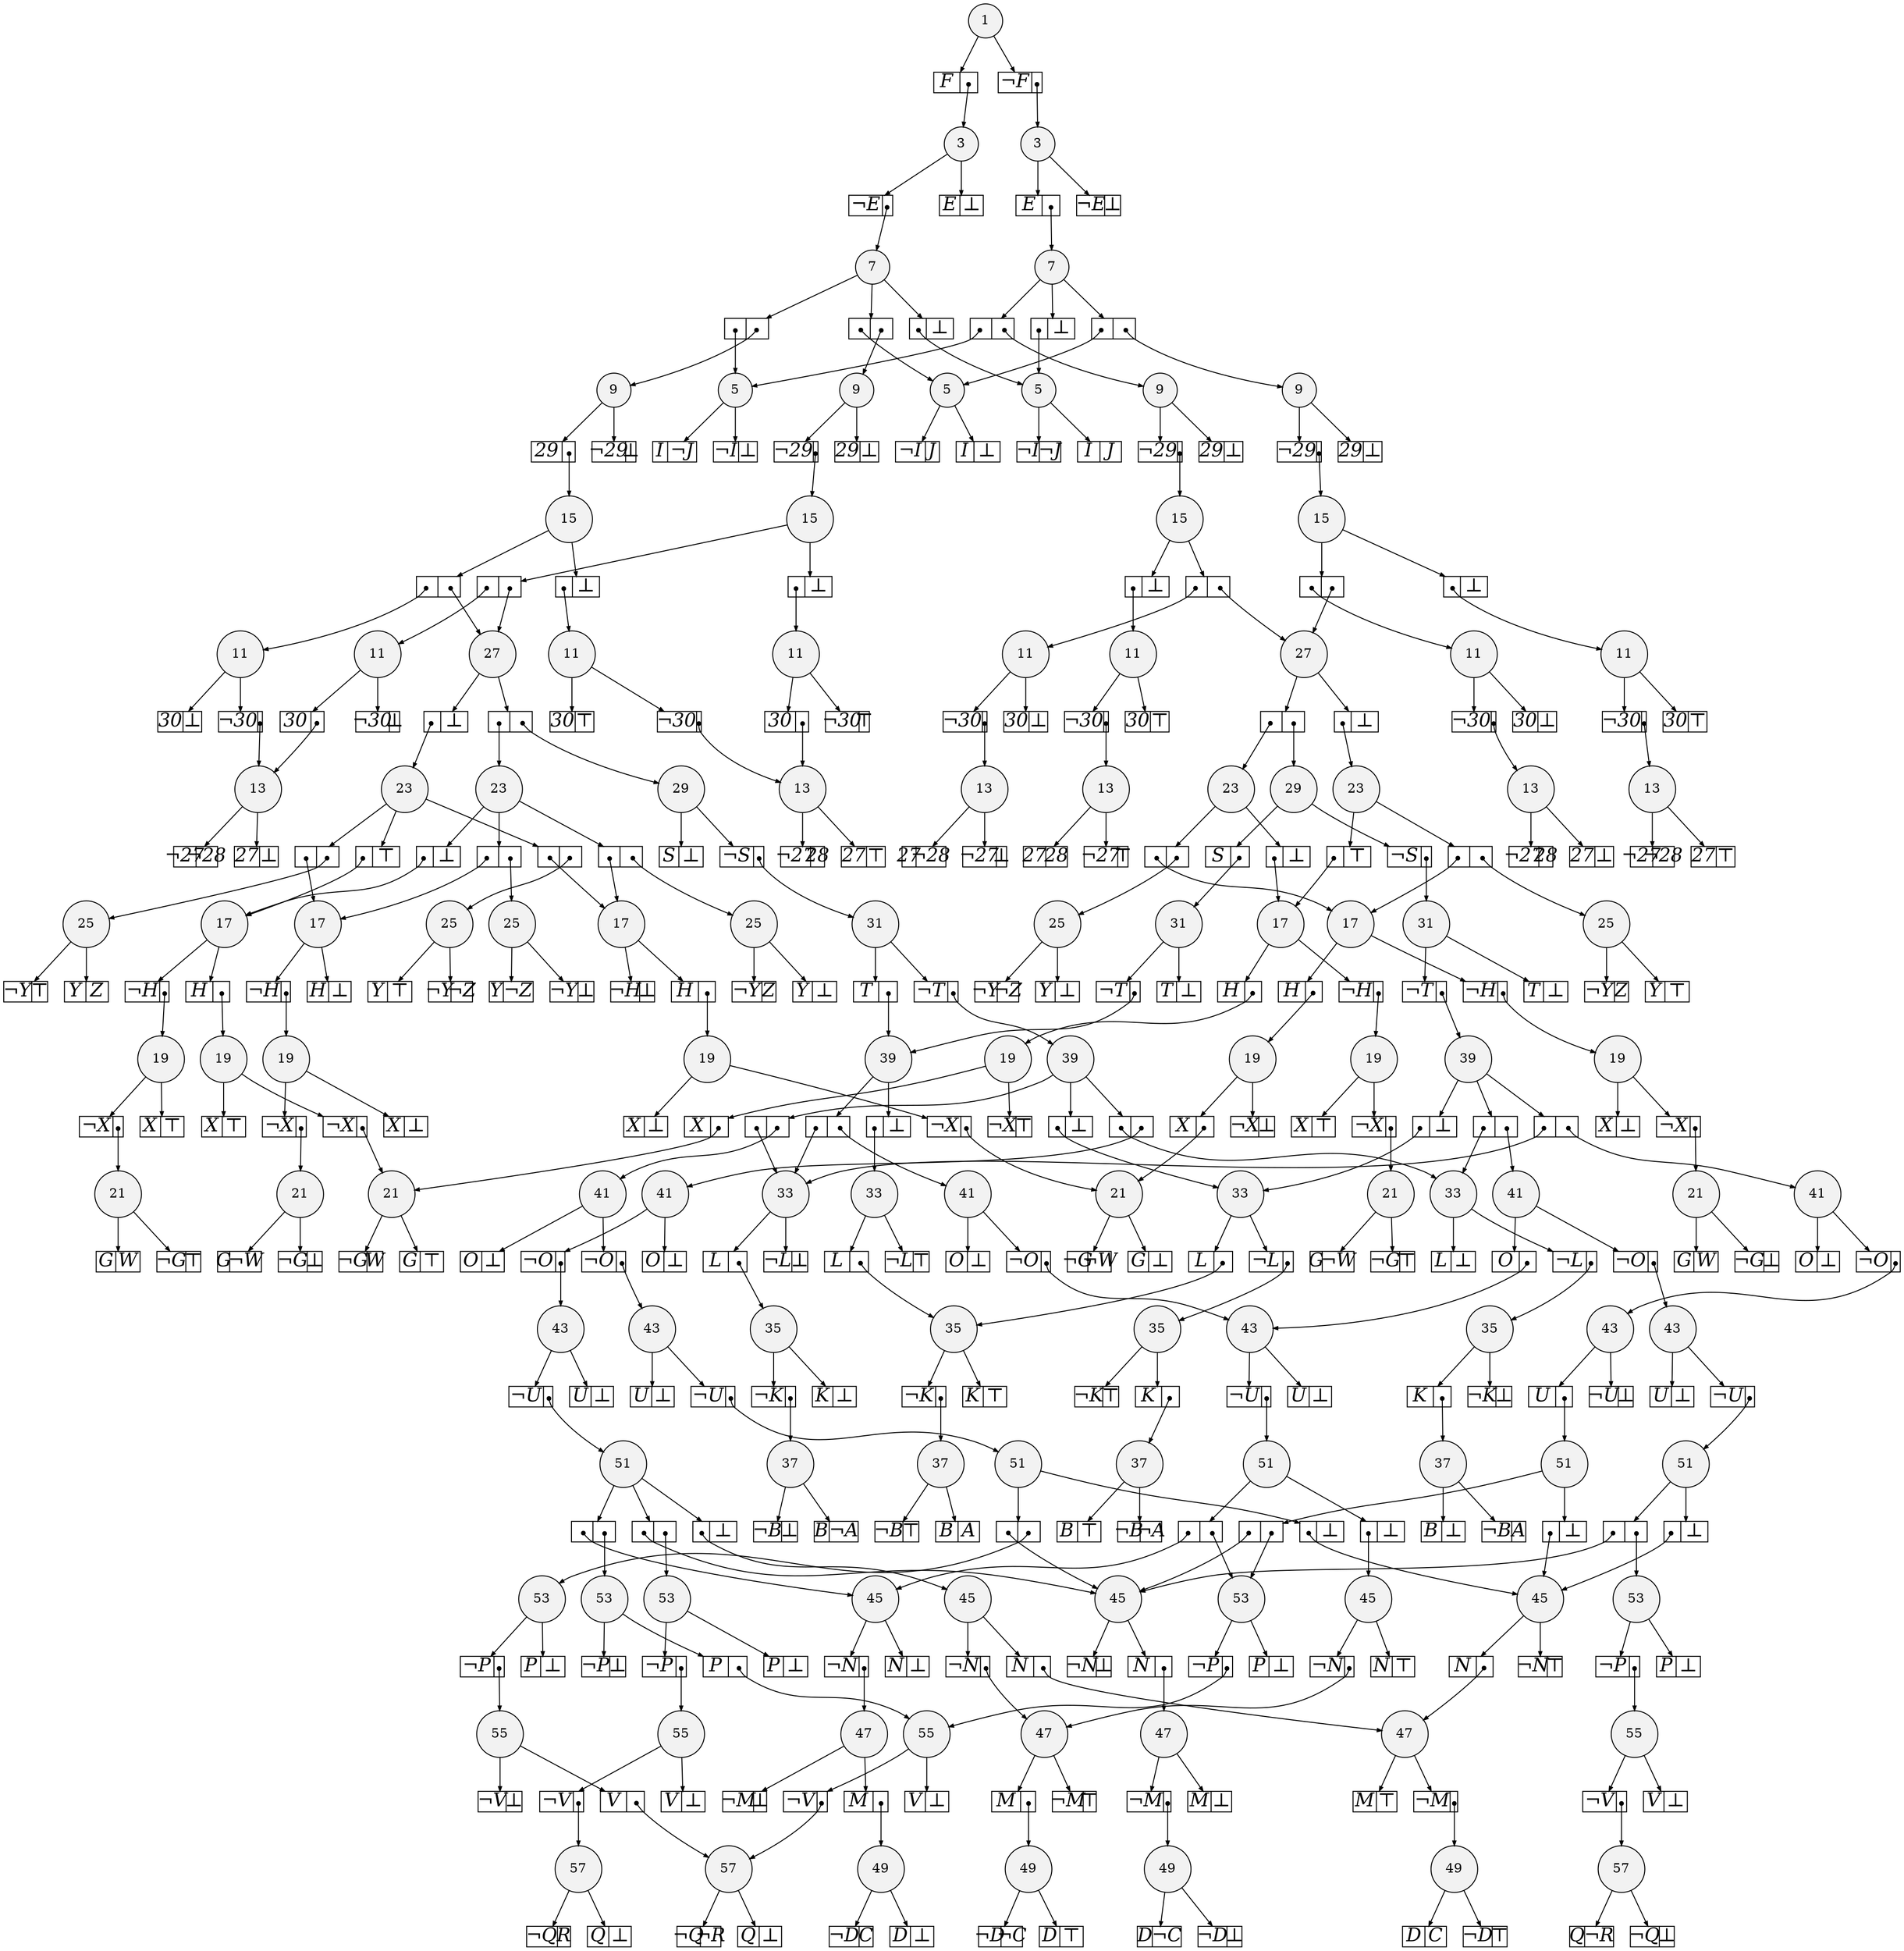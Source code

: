 
digraph sdd {

overlap=false

{rank=same; n7410 n7406 n7408 }
{rank=same; n12659 n12658 n12656 n12657 }
{rank=same; n12714 n12712 n12711 n12710 n12713 }
{rank=same; n14297 n14303 n14296 n14304 n14298 }
{rank=same; n3871 n14308 n3870 n14305 }
{rank=same; n3913 n14309 n3912 n14306 }
{rank=same; n13747 n14310 n13748 n14311 n14307 }
{rank=same; n14801 n14802 n14799 n14798 n14800 }
{rank=same; n14852 n14851 n14848 n14860 n14856 }
{rank=same; n14918 n14917 n14916 }
{rank=same; n4410 n4409 n14872 n14870 }
{rank=same; n4452 n4451 n14873 n14871 }
{rank=same; n13898 n13902 n14874 n14875 }
{rank=same; n14961 n14963 n14962 }
{rank=same; n14995 n14994 }
{rank=same; n15301 n15221 }
{rank=same; n15296 n15274 n15299 n15281 n12237 n12239 }
{rank=same; n15297 n15300 n15218 n15220 }
{rank=same; n8976 n12128 n8988 n12326 n15189 n15194 }
{rank=same; n12179 n12180 n12330 n12327 n15212 n15190 n15216 n15195 }
{rank=same; n12331 n12328 n12335 n15213 n15217 }
{rank=same; n15321 n15302 n15259 n15240 }
{rank=same; n9732 n11884 n15248 n15249 n15234 n15238 }
{rank=same; n15318 n15320 n12020 n14673 n15256 n15258 n15235 n15239 }
{rank=same; n15322 n15311 n15260 n15241 }
{rank=same; n15323 n15262 }
{rank=same; n13406 n13403 n13408 }
{rank=same; n15324 n15263 }
{rank=same; n15325 }

n7410 [label= "57",style=filled,fillcolor=gray95,shape=circle,height=.25,width=.25]; 
n7410e0
      [label= "<L>&not;Q|<R>&not;R",
      shape=record,
      fontsize=20,
      fontname="Times-Italic",
      fillcolor=white,
      style=filled,
      fixedsize=true,
      height=.30, 
      width=.65];

n7410->n7410e0 [arrowsize=.50];
n7410e1
      [label= "<L>Q|<R>&#8869;",
      shape=record,
      fontsize=20,
      fontname="Times-Italic",
      fillcolor=white,
      style=filled,
      fixedsize=true,
      height=.30, 
      width=.65];

n7410->n7410e1 [arrowsize=.50];
n7406 [label= "57",style=filled,fillcolor=gray95,shape=circle,height=.25,width=.25]; 
n7406e0
      [label= "<L>&not;Q|<R>R",
      shape=record,
      fontsize=20,
      fontname="Times-Italic",
      fillcolor=white,
      style=filled,
      fixedsize=true,
      height=.30, 
      width=.65];

n7406->n7406e0 [arrowsize=.50];
n7406e1
      [label= "<L>Q|<R>&#8869;",
      shape=record,
      fontsize=20,
      fontname="Times-Italic",
      fillcolor=white,
      style=filled,
      fixedsize=true,
      height=.30, 
      width=.65];

n7406->n7406e1 [arrowsize=.50];
n7408 [label= "57",style=filled,fillcolor=gray95,shape=circle,height=.25,width=.25]; 
n7408e0
      [label= "<L>Q|<R>&not;R",
      shape=record,
      fontsize=20,
      fontname="Times-Italic",
      fillcolor=white,
      style=filled,
      fixedsize=true,
      height=.30, 
      width=.65];

n7408->n7408e0 [arrowsize=.50];
n7408e1
      [label= "<L>&not;Q|<R>&#8869;",
      shape=record,
      fontsize=20,
      fontname="Times-Italic",
      fillcolor=white,
      style=filled,
      fixedsize=true,
      height=.30, 
      width=.65];

n7408->n7408e1 [arrowsize=.50];
n12659 [label= "55",style=filled,fillcolor=gray95,shape=circle,height=.25,width=.25]; 
n12659e0
      [label= "<L>V|<R>",
      shape=record,
      fontsize=20,
      fontname="Times-Italic",
      fillcolor=white,
      style=filled,
      fixedsize=true,
      height=.30, 
      width=.65];

n12659->n12659e0 [arrowsize=.50];
n12659e0:R:c->n7410 [arrowsize=.50,tailclip=false,arrowtail=dot,dir=both];
n12659e1
      [label= "<L>&not;V|<R>&#8869;",
      shape=record,
      fontsize=20,
      fontname="Times-Italic",
      fillcolor=white,
      style=filled,
      fixedsize=true,
      height=.30, 
      width=.65];

n12659->n12659e1 [arrowsize=.50];
n12658 [label= "55",style=filled,fillcolor=gray95,shape=circle,height=.25,width=.25]; 
n12658e0
      [label= "<L>&not;V|<R>",
      shape=record,
      fontsize=20,
      fontname="Times-Italic",
      fillcolor=white,
      style=filled,
      fixedsize=true,
      height=.30, 
      width=.65];

n12658->n12658e0 [arrowsize=.50];
n12658e0:R:c->n7406 [arrowsize=.50,tailclip=false,arrowtail=dot,dir=both];
n12658e1
      [label= "<L>V|<R>&#8869;",
      shape=record,
      fontsize=20,
      fontname="Times-Italic",
      fillcolor=white,
      style=filled,
      fixedsize=true,
      height=.30, 
      width=.65];

n12658->n12658e1 [arrowsize=.50];
n12656 [label= "55",style=filled,fillcolor=gray95,shape=circle,height=.25,width=.25]; 
n12656e0
      [label= "<L>&not;V|<R>",
      shape=record,
      fontsize=20,
      fontname="Times-Italic",
      fillcolor=white,
      style=filled,
      fixedsize=true,
      height=.30, 
      width=.65];

n12656->n12656e0 [arrowsize=.50];
n12656e0:R:c->n7410 [arrowsize=.50,tailclip=false,arrowtail=dot,dir=both];
n12656e1
      [label= "<L>V|<R>&#8869;",
      shape=record,
      fontsize=20,
      fontname="Times-Italic",
      fillcolor=white,
      style=filled,
      fixedsize=true,
      height=.30, 
      width=.65];

n12656->n12656e1 [arrowsize=.50];
n12657 [label= "55",style=filled,fillcolor=gray95,shape=circle,height=.25,width=.25]; 
n12657e0
      [label= "<L>&not;V|<R>",
      shape=record,
      fontsize=20,
      fontname="Times-Italic",
      fillcolor=white,
      style=filled,
      fixedsize=true,
      height=.30, 
      width=.65];

n12657->n12657e0 [arrowsize=.50];
n12657e0:R:c->n7408 [arrowsize=.50,tailclip=false,arrowtail=dot,dir=both];
n12657e1
      [label= "<L>V|<R>&#8869;",
      shape=record,
      fontsize=20,
      fontname="Times-Italic",
      fillcolor=white,
      style=filled,
      fixedsize=true,
      height=.30, 
      width=.65];

n12657->n12657e1 [arrowsize=.50];
n12714 [label= "53",style=filled,fillcolor=gray95,shape=circle,height=.25,width=.25]; 
n12714e0
      [label= "<L>&not;P|<R>",
      shape=record,
      fontsize=20,
      fontname="Times-Italic",
      fillcolor=white,
      style=filled,
      fixedsize=true,
      height=.30, 
      width=.65];

n12714->n12714e0 [arrowsize=.50];
n12714e0:R:c->n12659 [arrowsize=.50,tailclip=false,arrowtail=dot,dir=both];
n12714e1
      [label= "<L>P|<R>&#8869;",
      shape=record,
      fontsize=20,
      fontname="Times-Italic",
      fillcolor=white,
      style=filled,
      fixedsize=true,
      height=.30, 
      width=.65];

n12714->n12714e1 [arrowsize=.50];
n12712 [label= "53",style=filled,fillcolor=gray95,shape=circle,height=.25,width=.25]; 
n12712e0
      [label= "<L>&not;P|<R>",
      shape=record,
      fontsize=20,
      fontname="Times-Italic",
      fillcolor=white,
      style=filled,
      fixedsize=true,
      height=.30, 
      width=.65];

n12712->n12712e0 [arrowsize=.50];
n12712e0:R:c->n12658 [arrowsize=.50,tailclip=false,arrowtail=dot,dir=both];
n12712e1
      [label= "<L>P|<R>&#8869;",
      shape=record,
      fontsize=20,
      fontname="Times-Italic",
      fillcolor=white,
      style=filled,
      fixedsize=true,
      height=.30, 
      width=.65];

n12712->n12712e1 [arrowsize=.50];
n12711 [label= "53",style=filled,fillcolor=gray95,shape=circle,height=.25,width=.25]; 
n12711e0
      [label= "<L>P|<R>",
      shape=record,
      fontsize=20,
      fontname="Times-Italic",
      fillcolor=white,
      style=filled,
      fixedsize=true,
      height=.30, 
      width=.65];

n12711->n12711e0 [arrowsize=.50];
n12711e0:R:c->n12656 [arrowsize=.50,tailclip=false,arrowtail=dot,dir=both];
n12711e1
      [label= "<L>&not;P|<R>&#8869;",
      shape=record,
      fontsize=20,
      fontname="Times-Italic",
      fillcolor=white,
      style=filled,
      fixedsize=true,
      height=.30, 
      width=.65];

n12711->n12711e1 [arrowsize=.50];
n12710 [label= "53",style=filled,fillcolor=gray95,shape=circle,height=.25,width=.25]; 
n12710e0
      [label= "<L>&not;P|<R>",
      shape=record,
      fontsize=20,
      fontname="Times-Italic",
      fillcolor=white,
      style=filled,
      fixedsize=true,
      height=.30, 
      width=.65];

n12710->n12710e0 [arrowsize=.50];
n12710e0:R:c->n12656 [arrowsize=.50,tailclip=false,arrowtail=dot,dir=both];
n12710e1
      [label= "<L>P|<R>&#8869;",
      shape=record,
      fontsize=20,
      fontname="Times-Italic",
      fillcolor=white,
      style=filled,
      fixedsize=true,
      height=.30, 
      width=.65];

n12710->n12710e1 [arrowsize=.50];
n12713 [label= "53",style=filled,fillcolor=gray95,shape=circle,height=.25,width=.25]; 
n12713e0
      [label= "<L>&not;P|<R>",
      shape=record,
      fontsize=20,
      fontname="Times-Italic",
      fillcolor=white,
      style=filled,
      fixedsize=true,
      height=.30, 
      width=.65];

n12713->n12713e0 [arrowsize=.50];
n12713e0:R:c->n12657 [arrowsize=.50,tailclip=false,arrowtail=dot,dir=both];
n12713e1
      [label= "<L>P|<R>&#8869;",
      shape=record,
      fontsize=20,
      fontname="Times-Italic",
      fillcolor=white,
      style=filled,
      fixedsize=true,
      height=.30, 
      width=.65];

n12713->n12713e1 [arrowsize=.50];
n14297 [label= "51",style=filled,fillcolor=gray95,shape=circle,height=.25,width=.25]; 
n14297e0
      [label= "<L>|<R>",
      shape=record,
      fontsize=20,
      fontname="Times-Italic",
      fillcolor=white,
      style=filled,
      fixedsize=true,
      height=.30, 
      width=.65];

n14297->n14297e0 [arrowsize=.50];
n14297e0:L:c->n13747 [arrowsize=.50,tailclip=false,arrowtail=dot,dir=both];
n14297e0:R:c->n12714 [arrowsize=.50,tailclip=false,arrowtail=dot,dir=both];
n14297e1
      [label= "<L>|<R>&#8869;",
      shape=record,
      fontsize=20,
      fontname="Times-Italic",
      fillcolor=white,
      style=filled,
      fixedsize=true,
      height=.30, 
      width=.65];

n14297->n14297e1 [arrowsize=.50];
n14297e1:L:c->n14310 [arrowsize=.50,tailclip=false,arrowtail=dot,dir=both];
n14303 [label= "51",style=filled,fillcolor=gray95,shape=circle,height=.25,width=.25]; 
n14303e0
      [label= "<L>|<R>",
      shape=record,
      fontsize=20,
      fontname="Times-Italic",
      fillcolor=white,
      style=filled,
      fixedsize=true,
      height=.30, 
      width=.65];

n14303->n14303e0 [arrowsize=.50];
n14303e0:L:c->n13747 [arrowsize=.50,tailclip=false,arrowtail=dot,dir=both];
n14303e0:R:c->n12712 [arrowsize=.50,tailclip=false,arrowtail=dot,dir=both];
n14303e1
      [label= "<L>|<R>",
      shape=record,
      fontsize=20,
      fontname="Times-Italic",
      fillcolor=white,
      style=filled,
      fixedsize=true,
      height=.30, 
      width=.65];

n14303->n14303e1 [arrowsize=.50];
n14303e1:L:c->n13748 [arrowsize=.50,tailclip=false,arrowtail=dot,dir=both];
n14303e1:R:c->n12711 [arrowsize=.50,tailclip=false,arrowtail=dot,dir=both];
n14303e2
      [label= "<L>|<R>&#8869;",
      shape=record,
      fontsize=20,
      fontname="Times-Italic",
      fillcolor=white,
      style=filled,
      fixedsize=true,
      height=.30, 
      width=.65];

n14303->n14303e2 [arrowsize=.50];
n14303e2:L:c->n14311 [arrowsize=.50,tailclip=false,arrowtail=dot,dir=both];
n14296 [label= "51",style=filled,fillcolor=gray95,shape=circle,height=.25,width=.25]; 
n14296e0
      [label= "<L>|<R>",
      shape=record,
      fontsize=20,
      fontname="Times-Italic",
      fillcolor=white,
      style=filled,
      fixedsize=true,
      height=.30, 
      width=.65];

n14296->n14296e0 [arrowsize=.50];
n14296e0:L:c->n13748 [arrowsize=.50,tailclip=false,arrowtail=dot,dir=both];
n14296e0:R:c->n12710 [arrowsize=.50,tailclip=false,arrowtail=dot,dir=both];
n14296e1
      [label= "<L>|<R>&#8869;",
      shape=record,
      fontsize=20,
      fontname="Times-Italic",
      fillcolor=white,
      style=filled,
      fixedsize=true,
      height=.30, 
      width=.65];

n14296->n14296e1 [arrowsize=.50];
n14296e1:L:c->n14307 [arrowsize=.50,tailclip=false,arrowtail=dot,dir=both];
n14304 [label= "51",style=filled,fillcolor=gray95,shape=circle,height=.25,width=.25]; 
n14304e0
      [label= "<L>|<R>",
      shape=record,
      fontsize=20,
      fontname="Times-Italic",
      fillcolor=white,
      style=filled,
      fixedsize=true,
      height=.30, 
      width=.65];

n14304->n14304e0 [arrowsize=.50];
n14304e0:L:c->n13747 [arrowsize=.50,tailclip=false,arrowtail=dot,dir=both];
n14304e0:R:c->n12713 [arrowsize=.50,tailclip=false,arrowtail=dot,dir=both];
n14304e1
      [label= "<L>|<R>&#8869;",
      shape=record,
      fontsize=20,
      fontname="Times-Italic",
      fillcolor=white,
      style=filled,
      fixedsize=true,
      height=.30, 
      width=.65];

n14304->n14304e1 [arrowsize=.50];
n14304e1:L:c->n14310 [arrowsize=.50,tailclip=false,arrowtail=dot,dir=both];
n14298 [label= "51",style=filled,fillcolor=gray95,shape=circle,height=.25,width=.25]; 
n14298e0
      [label= "<L>|<R>",
      shape=record,
      fontsize=20,
      fontname="Times-Italic",
      fillcolor=white,
      style=filled,
      fixedsize=true,
      height=.30, 
      width=.65];

n14298->n14298e0 [arrowsize=.50];
n14298e0:L:c->n13747 [arrowsize=.50,tailclip=false,arrowtail=dot,dir=both];
n14298e0:R:c->n12710 [arrowsize=.50,tailclip=false,arrowtail=dot,dir=both];
n14298e1
      [label= "<L>|<R>&#8869;",
      shape=record,
      fontsize=20,
      fontname="Times-Italic",
      fillcolor=white,
      style=filled,
      fixedsize=true,
      height=.30, 
      width=.65];

n14298->n14298e1 [arrowsize=.50];
n14298e1:L:c->n14310 [arrowsize=.50,tailclip=false,arrowtail=dot,dir=both];
n3871 [label= "49",style=filled,fillcolor=gray95,shape=circle,height=.25,width=.25]; 
n3871e0
      [label= "<L>D|<R>&not;C",
      shape=record,
      fontsize=20,
      fontname="Times-Italic",
      fillcolor=white,
      style=filled,
      fixedsize=true,
      height=.30, 
      width=.65];

n3871->n3871e0 [arrowsize=.50];
n3871e1
      [label= "<L>&not;D|<R>&#8869;",
      shape=record,
      fontsize=20,
      fontname="Times-Italic",
      fillcolor=white,
      style=filled,
      fixedsize=true,
      height=.30, 
      width=.65];

n3871->n3871e1 [arrowsize=.50];
n14308 [label= "49",style=filled,fillcolor=gray95,shape=circle,height=.25,width=.25]; 
n14308e0
      [label= "<L>D|<R>C",
      shape=record,
      fontsize=20,
      fontname="Times-Italic",
      fillcolor=white,
      style=filled,
      fixedsize=true,
      height=.30, 
      width=.65];

n14308->n14308e0 [arrowsize=.50];
n14308e1
      [label= "<L>&not;D|<R>&#8868;",
      shape=record,
      fontsize=20,
      fontname="Times-Italic",
      fillcolor=white,
      style=filled,
      fixedsize=true,
      height=.30, 
      width=.65];

n14308->n14308e1 [arrowsize=.50];
n3870 [label= "49",style=filled,fillcolor=gray95,shape=circle,height=.25,width=.25]; 
n3870e0
      [label= "<L>&not;D|<R>C",
      shape=record,
      fontsize=20,
      fontname="Times-Italic",
      fillcolor=white,
      style=filled,
      fixedsize=true,
      height=.30, 
      width=.65];

n3870->n3870e0 [arrowsize=.50];
n3870e1
      [label= "<L>D|<R>&#8869;",
      shape=record,
      fontsize=20,
      fontname="Times-Italic",
      fillcolor=white,
      style=filled,
      fixedsize=true,
      height=.30, 
      width=.65];

n3870->n3870e1 [arrowsize=.50];
n14305 [label= "49",style=filled,fillcolor=gray95,shape=circle,height=.25,width=.25]; 
n14305e0
      [label= "<L>&not;D|<R>&not;C",
      shape=record,
      fontsize=20,
      fontname="Times-Italic",
      fillcolor=white,
      style=filled,
      fixedsize=true,
      height=.30, 
      width=.65];

n14305->n14305e0 [arrowsize=.50];
n14305e1
      [label= "<L>D|<R>&#8868;",
      shape=record,
      fontsize=20,
      fontname="Times-Italic",
      fillcolor=white,
      style=filled,
      fixedsize=true,
      height=.30, 
      width=.65];

n14305->n14305e1 [arrowsize=.50];
n3913 [label= "47",style=filled,fillcolor=gray95,shape=circle,height=.25,width=.25]; 
n3913e0
      [label= "<L>&not;M|<R>",
      shape=record,
      fontsize=20,
      fontname="Times-Italic",
      fillcolor=white,
      style=filled,
      fixedsize=true,
      height=.30, 
      width=.65];

n3913->n3913e0 [arrowsize=.50];
n3913e0:R:c->n3871 [arrowsize=.50,tailclip=false,arrowtail=dot,dir=both];
n3913e1
      [label= "<L>M|<R>&#8869;",
      shape=record,
      fontsize=20,
      fontname="Times-Italic",
      fillcolor=white,
      style=filled,
      fixedsize=true,
      height=.30, 
      width=.65];

n3913->n3913e1 [arrowsize=.50];
n14309 [label= "47",style=filled,fillcolor=gray95,shape=circle,height=.25,width=.25]; 
n14309e0
      [label= "<L>&not;M|<R>",
      shape=record,
      fontsize=20,
      fontname="Times-Italic",
      fillcolor=white,
      style=filled,
      fixedsize=true,
      height=.30, 
      width=.65];

n14309->n14309e0 [arrowsize=.50];
n14309e0:R:c->n14308 [arrowsize=.50,tailclip=false,arrowtail=dot,dir=both];
n14309e1
      [label= "<L>M|<R>&#8868;",
      shape=record,
      fontsize=20,
      fontname="Times-Italic",
      fillcolor=white,
      style=filled,
      fixedsize=true,
      height=.30, 
      width=.65];

n14309->n14309e1 [arrowsize=.50];
n3912 [label= "47",style=filled,fillcolor=gray95,shape=circle,height=.25,width=.25]; 
n3912e0
      [label= "<L>M|<R>",
      shape=record,
      fontsize=20,
      fontname="Times-Italic",
      fillcolor=white,
      style=filled,
      fixedsize=true,
      height=.30, 
      width=.65];

n3912->n3912e0 [arrowsize=.50];
n3912e0:R:c->n3870 [arrowsize=.50,tailclip=false,arrowtail=dot,dir=both];
n3912e1
      [label= "<L>&not;M|<R>&#8869;",
      shape=record,
      fontsize=20,
      fontname="Times-Italic",
      fillcolor=white,
      style=filled,
      fixedsize=true,
      height=.30, 
      width=.65];

n3912->n3912e1 [arrowsize=.50];
n14306 [label= "47",style=filled,fillcolor=gray95,shape=circle,height=.25,width=.25]; 
n14306e0
      [label= "<L>M|<R>",
      shape=record,
      fontsize=20,
      fontname="Times-Italic",
      fillcolor=white,
      style=filled,
      fixedsize=true,
      height=.30, 
      width=.65];

n14306->n14306e0 [arrowsize=.50];
n14306e0:R:c->n14305 [arrowsize=.50,tailclip=false,arrowtail=dot,dir=both];
n14306e1
      [label= "<L>&not;M|<R>&#8868;",
      shape=record,
      fontsize=20,
      fontname="Times-Italic",
      fillcolor=white,
      style=filled,
      fixedsize=true,
      height=.30, 
      width=.65];

n14306->n14306e1 [arrowsize=.50];
n13747 [label= "45",style=filled,fillcolor=gray95,shape=circle,height=.25,width=.25]; 
n13747e0
      [label= "<L>N|<R>",
      shape=record,
      fontsize=20,
      fontname="Times-Italic",
      fillcolor=white,
      style=filled,
      fixedsize=true,
      height=.30, 
      width=.65];

n13747->n13747e0 [arrowsize=.50];
n13747e0:R:c->n3913 [arrowsize=.50,tailclip=false,arrowtail=dot,dir=both];
n13747e1
      [label= "<L>&not;N|<R>&#8869;",
      shape=record,
      fontsize=20,
      fontname="Times-Italic",
      fillcolor=white,
      style=filled,
      fixedsize=true,
      height=.30, 
      width=.65];

n13747->n13747e1 [arrowsize=.50];
n14310 [label= "45",style=filled,fillcolor=gray95,shape=circle,height=.25,width=.25]; 
n14310e0
      [label= "<L>N|<R>",
      shape=record,
      fontsize=20,
      fontname="Times-Italic",
      fillcolor=white,
      style=filled,
      fixedsize=true,
      height=.30, 
      width=.65];

n14310->n14310e0 [arrowsize=.50];
n14310e0:R:c->n14309 [arrowsize=.50,tailclip=false,arrowtail=dot,dir=both];
n14310e1
      [label= "<L>&not;N|<R>&#8868;",
      shape=record,
      fontsize=20,
      fontname="Times-Italic",
      fillcolor=white,
      style=filled,
      fixedsize=true,
      height=.30, 
      width=.65];

n14310->n14310e1 [arrowsize=.50];
n13748 [label= "45",style=filled,fillcolor=gray95,shape=circle,height=.25,width=.25]; 
n13748e0
      [label= "<L>&not;N|<R>",
      shape=record,
      fontsize=20,
      fontname="Times-Italic",
      fillcolor=white,
      style=filled,
      fixedsize=true,
      height=.30, 
      width=.65];

n13748->n13748e0 [arrowsize=.50];
n13748e0:R:c->n3912 [arrowsize=.50,tailclip=false,arrowtail=dot,dir=both];
n13748e1
      [label= "<L>N|<R>&#8869;",
      shape=record,
      fontsize=20,
      fontname="Times-Italic",
      fillcolor=white,
      style=filled,
      fixedsize=true,
      height=.30, 
      width=.65];

n13748->n13748e1 [arrowsize=.50];
n14311 [label= "45",style=filled,fillcolor=gray95,shape=circle,height=.25,width=.25]; 
n14311e0
      [label= "<L>N|<R>",
      shape=record,
      fontsize=20,
      fontname="Times-Italic",
      fillcolor=white,
      style=filled,
      fixedsize=true,
      height=.30, 
      width=.65];

n14311->n14311e0 [arrowsize=.50];
n14311e0:R:c->n14309 [arrowsize=.50,tailclip=false,arrowtail=dot,dir=both];
n14311e1
      [label= "<L>&not;N|<R>",
      shape=record,
      fontsize=20,
      fontname="Times-Italic",
      fillcolor=white,
      style=filled,
      fixedsize=true,
      height=.30, 
      width=.65];

n14311->n14311e1 [arrowsize=.50];
n14311e1:R:c->n14306 [arrowsize=.50,tailclip=false,arrowtail=dot,dir=both];
n14307 [label= "45",style=filled,fillcolor=gray95,shape=circle,height=.25,width=.25]; 
n14307e0
      [label= "<L>&not;N|<R>",
      shape=record,
      fontsize=20,
      fontname="Times-Italic",
      fillcolor=white,
      style=filled,
      fixedsize=true,
      height=.30, 
      width=.65];

n14307->n14307e0 [arrowsize=.50];
n14307e0:R:c->n14306 [arrowsize=.50,tailclip=false,arrowtail=dot,dir=both];
n14307e1
      [label= "<L>N|<R>&#8868;",
      shape=record,
      fontsize=20,
      fontname="Times-Italic",
      fillcolor=white,
      style=filled,
      fixedsize=true,
      height=.30, 
      width=.65];

n14307->n14307e1 [arrowsize=.50];
n14801 [label= "43",style=filled,fillcolor=gray95,shape=circle,height=.25,width=.25]; 
n14801e0
      [label= "<L>&not;U|<R>",
      shape=record,
      fontsize=20,
      fontname="Times-Italic",
      fillcolor=white,
      style=filled,
      fixedsize=true,
      height=.30, 
      width=.65];

n14801->n14801e0 [arrowsize=.50];
n14801e0:R:c->n14297 [arrowsize=.50,tailclip=false,arrowtail=dot,dir=both];
n14801e1
      [label= "<L>U|<R>&#8869;",
      shape=record,
      fontsize=20,
      fontname="Times-Italic",
      fillcolor=white,
      style=filled,
      fixedsize=true,
      height=.30, 
      width=.65];

n14801->n14801e1 [arrowsize=.50];
n14802 [label= "43",style=filled,fillcolor=gray95,shape=circle,height=.25,width=.25]; 
n14802e0
      [label= "<L>&not;U|<R>",
      shape=record,
      fontsize=20,
      fontname="Times-Italic",
      fillcolor=white,
      style=filled,
      fixedsize=true,
      height=.30, 
      width=.65];

n14802->n14802e0 [arrowsize=.50];
n14802e0:R:c->n14303 [arrowsize=.50,tailclip=false,arrowtail=dot,dir=both];
n14802e1
      [label= "<L>U|<R>&#8869;",
      shape=record,
      fontsize=20,
      fontname="Times-Italic",
      fillcolor=white,
      style=filled,
      fixedsize=true,
      height=.30, 
      width=.65];

n14802->n14802e1 [arrowsize=.50];
n14799 [label= "43",style=filled,fillcolor=gray95,shape=circle,height=.25,width=.25]; 
n14799e0
      [label= "<L>&not;U|<R>",
      shape=record,
      fontsize=20,
      fontname="Times-Italic",
      fillcolor=white,
      style=filled,
      fixedsize=true,
      height=.30, 
      width=.65];

n14799->n14799e0 [arrowsize=.50];
n14799e0:R:c->n14296 [arrowsize=.50,tailclip=false,arrowtail=dot,dir=both];
n14799e1
      [label= "<L>U|<R>&#8869;",
      shape=record,
      fontsize=20,
      fontname="Times-Italic",
      fillcolor=white,
      style=filled,
      fixedsize=true,
      height=.30, 
      width=.65];

n14799->n14799e1 [arrowsize=.50];
n14798 [label= "43",style=filled,fillcolor=gray95,shape=circle,height=.25,width=.25]; 
n14798e0
      [label= "<L>&not;U|<R>",
      shape=record,
      fontsize=20,
      fontname="Times-Italic",
      fillcolor=white,
      style=filled,
      fixedsize=true,
      height=.30, 
      width=.65];

n14798->n14798e0 [arrowsize=.50];
n14798e0:R:c->n14304 [arrowsize=.50,tailclip=false,arrowtail=dot,dir=both];
n14798e1
      [label= "<L>U|<R>&#8869;",
      shape=record,
      fontsize=20,
      fontname="Times-Italic",
      fillcolor=white,
      style=filled,
      fixedsize=true,
      height=.30, 
      width=.65];

n14798->n14798e1 [arrowsize=.50];
n14800 [label= "43",style=filled,fillcolor=gray95,shape=circle,height=.25,width=.25]; 
n14800e0
      [label= "<L>U|<R>",
      shape=record,
      fontsize=20,
      fontname="Times-Italic",
      fillcolor=white,
      style=filled,
      fixedsize=true,
      height=.30, 
      width=.65];

n14800->n14800e0 [arrowsize=.50];
n14800e0:R:c->n14298 [arrowsize=.50,tailclip=false,arrowtail=dot,dir=both];
n14800e1
      [label= "<L>&not;U|<R>&#8869;",
      shape=record,
      fontsize=20,
      fontname="Times-Italic",
      fillcolor=white,
      style=filled,
      fixedsize=true,
      height=.30, 
      width=.65];

n14800->n14800e1 [arrowsize=.50];
n14852 [label= "41",style=filled,fillcolor=gray95,shape=circle,height=.25,width=.25]; 
n14852e0
      [label= "<L>&not;O|<R>",
      shape=record,
      fontsize=20,
      fontname="Times-Italic",
      fillcolor=white,
      style=filled,
      fixedsize=true,
      height=.30, 
      width=.65];

n14852->n14852e0 [arrowsize=.50];
n14852e0:R:c->n14801 [arrowsize=.50,tailclip=false,arrowtail=dot,dir=both];
n14852e1
      [label= "<L>O|<R>&#8869;",
      shape=record,
      fontsize=20,
      fontname="Times-Italic",
      fillcolor=white,
      style=filled,
      fixedsize=true,
      height=.30, 
      width=.65];

n14852->n14852e1 [arrowsize=.50];
n14851 [label= "41",style=filled,fillcolor=gray95,shape=circle,height=.25,width=.25]; 
n14851e0
      [label= "<L>&not;O|<R>",
      shape=record,
      fontsize=20,
      fontname="Times-Italic",
      fillcolor=white,
      style=filled,
      fixedsize=true,
      height=.30, 
      width=.65];

n14851->n14851e0 [arrowsize=.50];
n14851e0:R:c->n14802 [arrowsize=.50,tailclip=false,arrowtail=dot,dir=both];
n14851e1
      [label= "<L>O|<R>&#8869;",
      shape=record,
      fontsize=20,
      fontname="Times-Italic",
      fillcolor=white,
      style=filled,
      fixedsize=true,
      height=.30, 
      width=.65];

n14851->n14851e1 [arrowsize=.50];
n14848 [label= "41",style=filled,fillcolor=gray95,shape=circle,height=.25,width=.25]; 
n14848e0
      [label= "<L>&not;O|<R>",
      shape=record,
      fontsize=20,
      fontname="Times-Italic",
      fillcolor=white,
      style=filled,
      fixedsize=true,
      height=.30, 
      width=.65];

n14848->n14848e0 [arrowsize=.50];
n14848e0:R:c->n14799 [arrowsize=.50,tailclip=false,arrowtail=dot,dir=both];
n14848e1
      [label= "<L>O|<R>&#8869;",
      shape=record,
      fontsize=20,
      fontname="Times-Italic",
      fillcolor=white,
      style=filled,
      fixedsize=true,
      height=.30, 
      width=.65];

n14848->n14848e1 [arrowsize=.50];
n14860 [label= "41",style=filled,fillcolor=gray95,shape=circle,height=.25,width=.25]; 
n14860e0
      [label= "<L>O|<R>",
      shape=record,
      fontsize=20,
      fontname="Times-Italic",
      fillcolor=white,
      style=filled,
      fixedsize=true,
      height=.30, 
      width=.65];

n14860->n14860e0 [arrowsize=.50];
n14860e0:R:c->n14799 [arrowsize=.50,tailclip=false,arrowtail=dot,dir=both];
n14860e1
      [label= "<L>&not;O|<R>",
      shape=record,
      fontsize=20,
      fontname="Times-Italic",
      fillcolor=white,
      style=filled,
      fixedsize=true,
      height=.30, 
      width=.65];

n14860->n14860e1 [arrowsize=.50];
n14860e1:R:c->n14798 [arrowsize=.50,tailclip=false,arrowtail=dot,dir=both];
n14856 [label= "41",style=filled,fillcolor=gray95,shape=circle,height=.25,width=.25]; 
n14856e0
      [label= "<L>&not;O|<R>",
      shape=record,
      fontsize=20,
      fontname="Times-Italic",
      fillcolor=white,
      style=filled,
      fixedsize=true,
      height=.30, 
      width=.65];

n14856->n14856e0 [arrowsize=.50];
n14856e0:R:c->n14800 [arrowsize=.50,tailclip=false,arrowtail=dot,dir=both];
n14856e1
      [label= "<L>O|<R>&#8869;",
      shape=record,
      fontsize=20,
      fontname="Times-Italic",
      fillcolor=white,
      style=filled,
      fixedsize=true,
      height=.30, 
      width=.65];

n14856->n14856e1 [arrowsize=.50];
n14918 [label= "39",style=filled,fillcolor=gray95,shape=circle,height=.25,width=.25]; 
n14918e0
      [label= "<L>|<R>",
      shape=record,
      fontsize=20,
      fontname="Times-Italic",
      fillcolor=white,
      style=filled,
      fixedsize=true,
      height=.30, 
      width=.65];

n14918->n14918e0 [arrowsize=.50];
n14918e0:L:c->n13898 [arrowsize=.50,tailclip=false,arrowtail=dot,dir=both];
n14918e0:R:c->n14852 [arrowsize=.50,tailclip=false,arrowtail=dot,dir=both];
n14918e1
      [label= "<L>|<R>",
      shape=record,
      fontsize=20,
      fontname="Times-Italic",
      fillcolor=white,
      style=filled,
      fixedsize=true,
      height=.30, 
      width=.65];

n14918->n14918e1 [arrowsize=.50];
n14918e1:L:c->n13902 [arrowsize=.50,tailclip=false,arrowtail=dot,dir=both];
n14918e1:R:c->n14851 [arrowsize=.50,tailclip=false,arrowtail=dot,dir=both];
n14918e2
      [label= "<L>|<R>&#8869;",
      shape=record,
      fontsize=20,
      fontname="Times-Italic",
      fillcolor=white,
      style=filled,
      fixedsize=true,
      height=.30, 
      width=.65];

n14918->n14918e2 [arrowsize=.50];
n14918e2:L:c->n14874 [arrowsize=.50,tailclip=false,arrowtail=dot,dir=both];
n14917 [label= "39",style=filled,fillcolor=gray95,shape=circle,height=.25,width=.25]; 
n14917e0
      [label= "<L>|<R>",
      shape=record,
      fontsize=20,
      fontname="Times-Italic",
      fillcolor=white,
      style=filled,
      fixedsize=true,
      height=.30, 
      width=.65];

n14917->n14917e0 [arrowsize=.50];
n14917e0:L:c->n13898 [arrowsize=.50,tailclip=false,arrowtail=dot,dir=both];
n14917e0:R:c->n14848 [arrowsize=.50,tailclip=false,arrowtail=dot,dir=both];
n14917e1
      [label= "<L>|<R>&#8869;",
      shape=record,
      fontsize=20,
      fontname="Times-Italic",
      fillcolor=white,
      style=filled,
      fixedsize=true,
      height=.30, 
      width=.65];

n14917->n14917e1 [arrowsize=.50];
n14917e1:L:c->n14875 [arrowsize=.50,tailclip=false,arrowtail=dot,dir=both];
n14916 [label= "39",style=filled,fillcolor=gray95,shape=circle,height=.25,width=.25]; 
n14916e0
      [label= "<L>|<R>",
      shape=record,
      fontsize=20,
      fontname="Times-Italic",
      fillcolor=white,
      style=filled,
      fixedsize=true,
      height=.30, 
      width=.65];

n14916->n14916e0 [arrowsize=.50];
n14916e0:L:c->n13902 [arrowsize=.50,tailclip=false,arrowtail=dot,dir=both];
n14916e0:R:c->n14860 [arrowsize=.50,tailclip=false,arrowtail=dot,dir=both];
n14916e1
      [label= "<L>|<R>",
      shape=record,
      fontsize=20,
      fontname="Times-Italic",
      fillcolor=white,
      style=filled,
      fixedsize=true,
      height=.30, 
      width=.65];

n14916->n14916e1 [arrowsize=.50];
n14916e1:L:c->n13898 [arrowsize=.50,tailclip=false,arrowtail=dot,dir=both];
n14916e1:R:c->n14856 [arrowsize=.50,tailclip=false,arrowtail=dot,dir=both];
n14916e2
      [label= "<L>|<R>&#8869;",
      shape=record,
      fontsize=20,
      fontname="Times-Italic",
      fillcolor=white,
      style=filled,
      fixedsize=true,
      height=.30, 
      width=.65];

n14916->n14916e2 [arrowsize=.50];
n14916e2:L:c->n14874 [arrowsize=.50,tailclip=false,arrowtail=dot,dir=both];
n4410 [label= "37",style=filled,fillcolor=gray95,shape=circle,height=.25,width=.25]; 
n4410e0
      [label= "<L>B|<R>&not;A",
      shape=record,
      fontsize=20,
      fontname="Times-Italic",
      fillcolor=white,
      style=filled,
      fixedsize=true,
      height=.30, 
      width=.65];

n4410->n4410e0 [arrowsize=.50];
n4410e1
      [label= "<L>&not;B|<R>&#8869;",
      shape=record,
      fontsize=20,
      fontname="Times-Italic",
      fillcolor=white,
      style=filled,
      fixedsize=true,
      height=.30, 
      width=.65];

n4410->n4410e1 [arrowsize=.50];
n4409 [label= "37",style=filled,fillcolor=gray95,shape=circle,height=.25,width=.25]; 
n4409e0
      [label= "<L>&not;B|<R>A",
      shape=record,
      fontsize=20,
      fontname="Times-Italic",
      fillcolor=white,
      style=filled,
      fixedsize=true,
      height=.30, 
      width=.65];

n4409->n4409e0 [arrowsize=.50];
n4409e1
      [label= "<L>B|<R>&#8869;",
      shape=record,
      fontsize=20,
      fontname="Times-Italic",
      fillcolor=white,
      style=filled,
      fixedsize=true,
      height=.30, 
      width=.65];

n4409->n4409e1 [arrowsize=.50];
n14872 [label= "37",style=filled,fillcolor=gray95,shape=circle,height=.25,width=.25]; 
n14872e0
      [label= "<L>&not;B|<R>&not;A",
      shape=record,
      fontsize=20,
      fontname="Times-Italic",
      fillcolor=white,
      style=filled,
      fixedsize=true,
      height=.30, 
      width=.65];

n14872->n14872e0 [arrowsize=.50];
n14872e1
      [label= "<L>B|<R>&#8868;",
      shape=record,
      fontsize=20,
      fontname="Times-Italic",
      fillcolor=white,
      style=filled,
      fixedsize=true,
      height=.30, 
      width=.65];

n14872->n14872e1 [arrowsize=.50];
n14870 [label= "37",style=filled,fillcolor=gray95,shape=circle,height=.25,width=.25]; 
n14870e0
      [label= "<L>B|<R>A",
      shape=record,
      fontsize=20,
      fontname="Times-Italic",
      fillcolor=white,
      style=filled,
      fixedsize=true,
      height=.30, 
      width=.65];

n14870->n14870e0 [arrowsize=.50];
n14870e1
      [label= "<L>&not;B|<R>&#8868;",
      shape=record,
      fontsize=20,
      fontname="Times-Italic",
      fillcolor=white,
      style=filled,
      fixedsize=true,
      height=.30, 
      width=.65];

n14870->n14870e1 [arrowsize=.50];
n4452 [label= "35",style=filled,fillcolor=gray95,shape=circle,height=.25,width=.25]; 
n4452e0
      [label= "<L>&not;K|<R>",
      shape=record,
      fontsize=20,
      fontname="Times-Italic",
      fillcolor=white,
      style=filled,
      fixedsize=true,
      height=.30, 
      width=.65];

n4452->n4452e0 [arrowsize=.50];
n4452e0:R:c->n4410 [arrowsize=.50,tailclip=false,arrowtail=dot,dir=both];
n4452e1
      [label= "<L>K|<R>&#8869;",
      shape=record,
      fontsize=20,
      fontname="Times-Italic",
      fillcolor=white,
      style=filled,
      fixedsize=true,
      height=.30, 
      width=.65];

n4452->n4452e1 [arrowsize=.50];
n4451 [label= "35",style=filled,fillcolor=gray95,shape=circle,height=.25,width=.25]; 
n4451e0
      [label= "<L>K|<R>",
      shape=record,
      fontsize=20,
      fontname="Times-Italic",
      fillcolor=white,
      style=filled,
      fixedsize=true,
      height=.30, 
      width=.65];

n4451->n4451e0 [arrowsize=.50];
n4451e0:R:c->n4409 [arrowsize=.50,tailclip=false,arrowtail=dot,dir=both];
n4451e1
      [label= "<L>&not;K|<R>&#8869;",
      shape=record,
      fontsize=20,
      fontname="Times-Italic",
      fillcolor=white,
      style=filled,
      fixedsize=true,
      height=.30, 
      width=.65];

n4451->n4451e1 [arrowsize=.50];
n14873 [label= "35",style=filled,fillcolor=gray95,shape=circle,height=.25,width=.25]; 
n14873e0
      [label= "<L>K|<R>",
      shape=record,
      fontsize=20,
      fontname="Times-Italic",
      fillcolor=white,
      style=filled,
      fixedsize=true,
      height=.30, 
      width=.65];

n14873->n14873e0 [arrowsize=.50];
n14873e0:R:c->n14872 [arrowsize=.50,tailclip=false,arrowtail=dot,dir=both];
n14873e1
      [label= "<L>&not;K|<R>&#8868;",
      shape=record,
      fontsize=20,
      fontname="Times-Italic",
      fillcolor=white,
      style=filled,
      fixedsize=true,
      height=.30, 
      width=.65];

n14873->n14873e1 [arrowsize=.50];
n14871 [label= "35",style=filled,fillcolor=gray95,shape=circle,height=.25,width=.25]; 
n14871e0
      [label= "<L>&not;K|<R>",
      shape=record,
      fontsize=20,
      fontname="Times-Italic",
      fillcolor=white,
      style=filled,
      fixedsize=true,
      height=.30, 
      width=.65];

n14871->n14871e0 [arrowsize=.50];
n14871e0:R:c->n14870 [arrowsize=.50,tailclip=false,arrowtail=dot,dir=both];
n14871e1
      [label= "<L>K|<R>&#8868;",
      shape=record,
      fontsize=20,
      fontname="Times-Italic",
      fillcolor=white,
      style=filled,
      fixedsize=true,
      height=.30, 
      width=.65];

n14871->n14871e1 [arrowsize=.50];
n13898 [label= "33",style=filled,fillcolor=gray95,shape=circle,height=.25,width=.25]; 
n13898e0
      [label= "<L>L|<R>",
      shape=record,
      fontsize=20,
      fontname="Times-Italic",
      fillcolor=white,
      style=filled,
      fixedsize=true,
      height=.30, 
      width=.65];

n13898->n13898e0 [arrowsize=.50];
n13898e0:R:c->n4452 [arrowsize=.50,tailclip=false,arrowtail=dot,dir=both];
n13898e1
      [label= "<L>&not;L|<R>&#8869;",
      shape=record,
      fontsize=20,
      fontname="Times-Italic",
      fillcolor=white,
      style=filled,
      fixedsize=true,
      height=.30, 
      width=.65];

n13898->n13898e1 [arrowsize=.50];
n13902 [label= "33",style=filled,fillcolor=gray95,shape=circle,height=.25,width=.25]; 
n13902e0
      [label= "<L>&not;L|<R>",
      shape=record,
      fontsize=20,
      fontname="Times-Italic",
      fillcolor=white,
      style=filled,
      fixedsize=true,
      height=.30, 
      width=.65];

n13902->n13902e0 [arrowsize=.50];
n13902e0:R:c->n4451 [arrowsize=.50,tailclip=false,arrowtail=dot,dir=both];
n13902e1
      [label= "<L>L|<R>&#8869;",
      shape=record,
      fontsize=20,
      fontname="Times-Italic",
      fillcolor=white,
      style=filled,
      fixedsize=true,
      height=.30, 
      width=.65];

n13902->n13902e1 [arrowsize=.50];
n14874 [label= "33",style=filled,fillcolor=gray95,shape=circle,height=.25,width=.25]; 
n14874e0
      [label= "<L>&not;L|<R>",
      shape=record,
      fontsize=20,
      fontname="Times-Italic",
      fillcolor=white,
      style=filled,
      fixedsize=true,
      height=.30, 
      width=.65];

n14874->n14874e0 [arrowsize=.50];
n14874e0:R:c->n14873 [arrowsize=.50,tailclip=false,arrowtail=dot,dir=both];
n14874e1
      [label= "<L>L|<R>",
      shape=record,
      fontsize=20,
      fontname="Times-Italic",
      fillcolor=white,
      style=filled,
      fixedsize=true,
      height=.30, 
      width=.65];

n14874->n14874e1 [arrowsize=.50];
n14874e1:R:c->n14871 [arrowsize=.50,tailclip=false,arrowtail=dot,dir=both];
n14875 [label= "33",style=filled,fillcolor=gray95,shape=circle,height=.25,width=.25]; 
n14875e0
      [label= "<L>L|<R>",
      shape=record,
      fontsize=20,
      fontname="Times-Italic",
      fillcolor=white,
      style=filled,
      fixedsize=true,
      height=.30, 
      width=.65];

n14875->n14875e0 [arrowsize=.50];
n14875e0:R:c->n14871 [arrowsize=.50,tailclip=false,arrowtail=dot,dir=both];
n14875e1
      [label= "<L>&not;L|<R>&#8868;",
      shape=record,
      fontsize=20,
      fontname="Times-Italic",
      fillcolor=white,
      style=filled,
      fixedsize=true,
      height=.30, 
      width=.65];

n14875->n14875e1 [arrowsize=.50];
n14961 [label= "31",style=filled,fillcolor=gray95,shape=circle,height=.25,width=.25]; 
n14961e0
      [label= "<L>&not;T|<R>",
      shape=record,
      fontsize=20,
      fontname="Times-Italic",
      fillcolor=white,
      style=filled,
      fixedsize=true,
      height=.30, 
      width=.65];

n14961->n14961e0 [arrowsize=.50];
n14961e0:R:c->n14918 [arrowsize=.50,tailclip=false,arrowtail=dot,dir=both];
n14961e1
      [label= "<L>T|<R>",
      shape=record,
      fontsize=20,
      fontname="Times-Italic",
      fillcolor=white,
      style=filled,
      fixedsize=true,
      height=.30, 
      width=.65];

n14961->n14961e1 [arrowsize=.50];
n14961e1:R:c->n14917 [arrowsize=.50,tailclip=false,arrowtail=dot,dir=both];
n14963 [label= "31",style=filled,fillcolor=gray95,shape=circle,height=.25,width=.25]; 
n14963e0
      [label= "<L>&not;T|<R>",
      shape=record,
      fontsize=20,
      fontname="Times-Italic",
      fillcolor=white,
      style=filled,
      fixedsize=true,
      height=.30, 
      width=.65];

n14963->n14963e0 [arrowsize=.50];
n14963e0:R:c->n14917 [arrowsize=.50,tailclip=false,arrowtail=dot,dir=both];
n14963e1
      [label= "<L>T|<R>&#8869;",
      shape=record,
      fontsize=20,
      fontname="Times-Italic",
      fillcolor=white,
      style=filled,
      fixedsize=true,
      height=.30, 
      width=.65];

n14963->n14963e1 [arrowsize=.50];
n14962 [label= "31",style=filled,fillcolor=gray95,shape=circle,height=.25,width=.25]; 
n14962e0
      [label= "<L>&not;T|<R>",
      shape=record,
      fontsize=20,
      fontname="Times-Italic",
      fillcolor=white,
      style=filled,
      fixedsize=true,
      height=.30, 
      width=.65];

n14962->n14962e0 [arrowsize=.50];
n14962e0:R:c->n14916 [arrowsize=.50,tailclip=false,arrowtail=dot,dir=both];
n14962e1
      [label= "<L>T|<R>&#8869;",
      shape=record,
      fontsize=20,
      fontname="Times-Italic",
      fillcolor=white,
      style=filled,
      fixedsize=true,
      height=.30, 
      width=.65];

n14962->n14962e1 [arrowsize=.50];
n14995 [label= "29",style=filled,fillcolor=gray95,shape=circle,height=.25,width=.25]; 
n14995e0
      [label= "<L>&not;S|<R>",
      shape=record,
      fontsize=20,
      fontname="Times-Italic",
      fillcolor=white,
      style=filled,
      fixedsize=true,
      height=.30, 
      width=.65];

n14995->n14995e0 [arrowsize=.50];
n14995e0:R:c->n14961 [arrowsize=.50,tailclip=false,arrowtail=dot,dir=both];
n14995e1
      [label= "<L>S|<R>&#8869;",
      shape=record,
      fontsize=20,
      fontname="Times-Italic",
      fillcolor=white,
      style=filled,
      fixedsize=true,
      height=.30, 
      width=.65];

n14995->n14995e1 [arrowsize=.50];
n14994 [label= "29",style=filled,fillcolor=gray95,shape=circle,height=.25,width=.25]; 
n14994e0
      [label= "<L>S|<R>",
      shape=record,
      fontsize=20,
      fontname="Times-Italic",
      fillcolor=white,
      style=filled,
      fixedsize=true,
      height=.30, 
      width=.65];

n14994->n14994e0 [arrowsize=.50];
n14994e0:R:c->n14963 [arrowsize=.50,tailclip=false,arrowtail=dot,dir=both];
n14994e1
      [label= "<L>&not;S|<R>",
      shape=record,
      fontsize=20,
      fontname="Times-Italic",
      fillcolor=white,
      style=filled,
      fixedsize=true,
      height=.30, 
      width=.65];

n14994->n14994e1 [arrowsize=.50];
n14994e1:R:c->n14962 [arrowsize=.50,tailclip=false,arrowtail=dot,dir=both];
n15301 [label= "27",style=filled,fillcolor=gray95,shape=circle,height=.25,width=.25]; 
n15301e0
      [label= "<L>|<R>",
      shape=record,
      fontsize=20,
      fontname="Times-Italic",
      fillcolor=white,
      style=filled,
      fixedsize=true,
      height=.30, 
      width=.65];

n15301->n15301e0 [arrowsize=.50];
n15301e0:L:c->n15297 [arrowsize=.50,tailclip=false,arrowtail=dot,dir=both];
n15301e0:R:c->n14995 [arrowsize=.50,tailclip=false,arrowtail=dot,dir=both];
n15301e1
      [label= "<L>|<R>&#8869;",
      shape=record,
      fontsize=20,
      fontname="Times-Italic",
      fillcolor=white,
      style=filled,
      fixedsize=true,
      height=.30, 
      width=.65];

n15301->n15301e1 [arrowsize=.50];
n15301e1:L:c->n15300 [arrowsize=.50,tailclip=false,arrowtail=dot,dir=both];
n15221 [label= "27",style=filled,fillcolor=gray95,shape=circle,height=.25,width=.25]; 
n15221e0
      [label= "<L>|<R>",
      shape=record,
      fontsize=20,
      fontname="Times-Italic",
      fillcolor=white,
      style=filled,
      fixedsize=true,
      height=.30, 
      width=.65];

n15221->n15221e0 [arrowsize=.50];
n15221e0:L:c->n15218 [arrowsize=.50,tailclip=false,arrowtail=dot,dir=both];
n15221e0:R:c->n14994 [arrowsize=.50,tailclip=false,arrowtail=dot,dir=both];
n15221e1
      [label= "<L>|<R>&#8869;",
      shape=record,
      fontsize=20,
      fontname="Times-Italic",
      fillcolor=white,
      style=filled,
      fixedsize=true,
      height=.30, 
      width=.65];

n15221->n15221e1 [arrowsize=.50];
n15221e1:L:c->n15220 [arrowsize=.50,tailclip=false,arrowtail=dot,dir=both];
n15296 [label= "25",style=filled,fillcolor=gray95,shape=circle,height=.25,width=.25]; 
n15296e0
      [label= "<L>&not;Y|<R>Z",
      shape=record,
      fontsize=20,
      fontname="Times-Italic",
      fillcolor=white,
      style=filled,
      fixedsize=true,
      height=.30, 
      width=.65];

n15296->n15296e0 [arrowsize=.50];
n15296e1
      [label= "<L>Y|<R>&#8869;",
      shape=record,
      fontsize=20,
      fontname="Times-Italic",
      fillcolor=white,
      style=filled,
      fixedsize=true,
      height=.30, 
      width=.65];

n15296->n15296e1 [arrowsize=.50];
n15274 [label= "25",style=filled,fillcolor=gray95,shape=circle,height=.25,width=.25]; 
n15274e0
      [label= "<L>Y|<R>&not;Z",
      shape=record,
      fontsize=20,
      fontname="Times-Italic",
      fillcolor=white,
      style=filled,
      fixedsize=true,
      height=.30, 
      width=.65];

n15274->n15274e0 [arrowsize=.50];
n15274e1
      [label= "<L>&not;Y|<R>&#8869;",
      shape=record,
      fontsize=20,
      fontname="Times-Italic",
      fillcolor=white,
      style=filled,
      fixedsize=true,
      height=.30, 
      width=.65];

n15274->n15274e1 [arrowsize=.50];
n15299 [label= "25",style=filled,fillcolor=gray95,shape=circle,height=.25,width=.25]; 
n15299e0
      [label= "<L>&not;Y|<R>&not;Z",
      shape=record,
      fontsize=20,
      fontname="Times-Italic",
      fillcolor=white,
      style=filled,
      fixedsize=true,
      height=.30, 
      width=.65];

n15299->n15299e0 [arrowsize=.50];
n15299e1
      [label= "<L>Y|<R>&#8868;",
      shape=record,
      fontsize=20,
      fontname="Times-Italic",
      fillcolor=white,
      style=filled,
      fixedsize=true,
      height=.30, 
      width=.65];

n15299->n15299e1 [arrowsize=.50];
n15281 [label= "25",style=filled,fillcolor=gray95,shape=circle,height=.25,width=.25]; 
n15281e0
      [label= "<L>Y|<R>Z",
      shape=record,
      fontsize=20,
      fontname="Times-Italic",
      fillcolor=white,
      style=filled,
      fixedsize=true,
      height=.30, 
      width=.65];

n15281->n15281e0 [arrowsize=.50];
n15281e1
      [label= "<L>&not;Y|<R>&#8868;",
      shape=record,
      fontsize=20,
      fontname="Times-Italic",
      fillcolor=white,
      style=filled,
      fixedsize=true,
      height=.30, 
      width=.65];

n15281->n15281e1 [arrowsize=.50];
n12237 [label= "25",style=filled,fillcolor=gray95,shape=circle,height=.25,width=.25]; 
n12237e0
      [label= "<L>&not;Y|<R>&not;Z",
      shape=record,
      fontsize=20,
      fontname="Times-Italic",
      fillcolor=white,
      style=filled,
      fixedsize=true,
      height=.30, 
      width=.65];

n12237->n12237e0 [arrowsize=.50];
n12237e1
      [label= "<L>Y|<R>&#8869;",
      shape=record,
      fontsize=20,
      fontname="Times-Italic",
      fillcolor=white,
      style=filled,
      fixedsize=true,
      height=.30, 
      width=.65];

n12237->n12237e1 [arrowsize=.50];
n12239 [label= "25",style=filled,fillcolor=gray95,shape=circle,height=.25,width=.25]; 
n12239e0
      [label= "<L>&not;Y|<R>Z",
      shape=record,
      fontsize=20,
      fontname="Times-Italic",
      fillcolor=white,
      style=filled,
      fixedsize=true,
      height=.30, 
      width=.65];

n12239->n12239e0 [arrowsize=.50];
n12239e1
      [label= "<L>Y|<R>&#8868;",
      shape=record,
      fontsize=20,
      fontname="Times-Italic",
      fillcolor=white,
      style=filled,
      fixedsize=true,
      height=.30, 
      width=.65];

n12239->n12239e1 [arrowsize=.50];
n15297 [label= "23",style=filled,fillcolor=gray95,shape=circle,height=.25,width=.25]; 
n15297e0
      [label= "<L>|<R>",
      shape=record,
      fontsize=20,
      fontname="Times-Italic",
      fillcolor=white,
      style=filled,
      fixedsize=true,
      height=.30, 
      width=.65];

n15297->n15297e0 [arrowsize=.50];
n15297e0:L:c->n12331 [arrowsize=.50,tailclip=false,arrowtail=dot,dir=both];
n15297e0:R:c->n15296 [arrowsize=.50,tailclip=false,arrowtail=dot,dir=both];
n15297e1
      [label= "<L>|<R>",
      shape=record,
      fontsize=20,
      fontname="Times-Italic",
      fillcolor=white,
      style=filled,
      fixedsize=true,
      height=.30, 
      width=.65];

n15297->n15297e1 [arrowsize=.50];
n15297e1:L:c->n12328 [arrowsize=.50,tailclip=false,arrowtail=dot,dir=both];
n15297e1:R:c->n15274 [arrowsize=.50,tailclip=false,arrowtail=dot,dir=both];
n15297e2
      [label= "<L>|<R>&#8869;",
      shape=record,
      fontsize=20,
      fontname="Times-Italic",
      fillcolor=white,
      style=filled,
      fixedsize=true,
      height=.30, 
      width=.65];

n15297->n15297e2 [arrowsize=.50];
n15297e2:L:c->n12335 [arrowsize=.50,tailclip=false,arrowtail=dot,dir=both];
n15300 [label= "23",style=filled,fillcolor=gray95,shape=circle,height=.25,width=.25]; 
n15300e0
      [label= "<L>|<R>",
      shape=record,
      fontsize=20,
      fontname="Times-Italic",
      fillcolor=white,
      style=filled,
      fixedsize=true,
      height=.30, 
      width=.65];

n15300->n15300e0 [arrowsize=.50];
n15300e0:L:c->n12331 [arrowsize=.50,tailclip=false,arrowtail=dot,dir=both];
n15300e0:R:c->n15299 [arrowsize=.50,tailclip=false,arrowtail=dot,dir=both];
n15300e1
      [label= "<L>|<R>",
      shape=record,
      fontsize=20,
      fontname="Times-Italic",
      fillcolor=white,
      style=filled,
      fixedsize=true,
      height=.30, 
      width=.65];

n15300->n15300e1 [arrowsize=.50];
n15300e1:L:c->n12328 [arrowsize=.50,tailclip=false,arrowtail=dot,dir=both];
n15300e1:R:c->n15281 [arrowsize=.50,tailclip=false,arrowtail=dot,dir=both];
n15300e2
      [label= "<L>|<R>&#8868;",
      shape=record,
      fontsize=20,
      fontname="Times-Italic",
      fillcolor=white,
      style=filled,
      fixedsize=true,
      height=.30, 
      width=.65];

n15300->n15300e2 [arrowsize=.50];
n15300e2:L:c->n12335 [arrowsize=.50,tailclip=false,arrowtail=dot,dir=both];
n15218 [label= "23",style=filled,fillcolor=gray95,shape=circle,height=.25,width=.25]; 
n15218e0
      [label= "<L>|<R>",
      shape=record,
      fontsize=20,
      fontname="Times-Italic",
      fillcolor=white,
      style=filled,
      fixedsize=true,
      height=.30, 
      width=.65];

n15218->n15218e0 [arrowsize=.50];
n15218e0:L:c->n15213 [arrowsize=.50,tailclip=false,arrowtail=dot,dir=both];
n15218e0:R:c->n12237 [arrowsize=.50,tailclip=false,arrowtail=dot,dir=both];
n15218e1
      [label= "<L>|<R>&#8869;",
      shape=record,
      fontsize=20,
      fontname="Times-Italic",
      fillcolor=white,
      style=filled,
      fixedsize=true,
      height=.30, 
      width=.65];

n15218->n15218e1 [arrowsize=.50];
n15218e1:L:c->n15217 [arrowsize=.50,tailclip=false,arrowtail=dot,dir=both];
n15220 [label= "23",style=filled,fillcolor=gray95,shape=circle,height=.25,width=.25]; 
n15220e0
      [label= "<L>|<R>",
      shape=record,
      fontsize=20,
      fontname="Times-Italic",
      fillcolor=white,
      style=filled,
      fixedsize=true,
      height=.30, 
      width=.65];

n15220->n15220e0 [arrowsize=.50];
n15220e0:L:c->n15213 [arrowsize=.50,tailclip=false,arrowtail=dot,dir=both];
n15220e0:R:c->n12239 [arrowsize=.50,tailclip=false,arrowtail=dot,dir=both];
n15220e1
      [label= "<L>|<R>&#8868;",
      shape=record,
      fontsize=20,
      fontname="Times-Italic",
      fillcolor=white,
      style=filled,
      fixedsize=true,
      height=.30, 
      width=.65];

n15220->n15220e1 [arrowsize=.50];
n15220e1:L:c->n15217 [arrowsize=.50,tailclip=false,arrowtail=dot,dir=both];
n8976 [label= "21",style=filled,fillcolor=gray95,shape=circle,height=.25,width=.25]; 
n8976e0
      [label= "<L>&not;G|<R>&not;W",
      shape=record,
      fontsize=20,
      fontname="Times-Italic",
      fillcolor=white,
      style=filled,
      fixedsize=true,
      height=.30, 
      width=.65];

n8976->n8976e0 [arrowsize=.50];
n8976e1
      [label= "<L>G|<R>&#8869;",
      shape=record,
      fontsize=20,
      fontname="Times-Italic",
      fillcolor=white,
      style=filled,
      fixedsize=true,
      height=.30, 
      width=.65];

n8976->n8976e1 [arrowsize=.50];
n12128 [label= "21",style=filled,fillcolor=gray95,shape=circle,height=.25,width=.25]; 
n12128e0
      [label= "<L>G|<R>&not;W",
      shape=record,
      fontsize=20,
      fontname="Times-Italic",
      fillcolor=white,
      style=filled,
      fixedsize=true,
      height=.30, 
      width=.65];

n12128->n12128e0 [arrowsize=.50];
n12128e1
      [label= "<L>&not;G|<R>&#8869;",
      shape=record,
      fontsize=20,
      fontname="Times-Italic",
      fillcolor=white,
      style=filled,
      fixedsize=true,
      height=.30, 
      width=.65];

n12128->n12128e1 [arrowsize=.50];
n8988 [label= "21",style=filled,fillcolor=gray95,shape=circle,height=.25,width=.25]; 
n8988e0
      [label= "<L>&not;G|<R>W",
      shape=record,
      fontsize=20,
      fontname="Times-Italic",
      fillcolor=white,
      style=filled,
      fixedsize=true,
      height=.30, 
      width=.65];

n8988->n8988e0 [arrowsize=.50];
n8988e1
      [label= "<L>G|<R>&#8868;",
      shape=record,
      fontsize=20,
      fontname="Times-Italic",
      fillcolor=white,
      style=filled,
      fixedsize=true,
      height=.30, 
      width=.65];

n8988->n8988e1 [arrowsize=.50];
n12326 [label= "21",style=filled,fillcolor=gray95,shape=circle,height=.25,width=.25]; 
n12326e0
      [label= "<L>G|<R>W",
      shape=record,
      fontsize=20,
      fontname="Times-Italic",
      fillcolor=white,
      style=filled,
      fixedsize=true,
      height=.30, 
      width=.65];

n12326->n12326e0 [arrowsize=.50];
n12326e1
      [label= "<L>&not;G|<R>&#8868;",
      shape=record,
      fontsize=20,
      fontname="Times-Italic",
      fillcolor=white,
      style=filled,
      fixedsize=true,
      height=.30, 
      width=.65];

n12326->n12326e1 [arrowsize=.50];
n15189 [label= "21",style=filled,fillcolor=gray95,shape=circle,height=.25,width=.25]; 
n15189e0
      [label= "<L>G|<R>W",
      shape=record,
      fontsize=20,
      fontname="Times-Italic",
      fillcolor=white,
      style=filled,
      fixedsize=true,
      height=.30, 
      width=.65];

n15189->n15189e0 [arrowsize=.50];
n15189e1
      [label= "<L>&not;G|<R>&#8869;",
      shape=record,
      fontsize=20,
      fontname="Times-Italic",
      fillcolor=white,
      style=filled,
      fixedsize=true,
      height=.30, 
      width=.65];

n15189->n15189e1 [arrowsize=.50];
n15194 [label= "21",style=filled,fillcolor=gray95,shape=circle,height=.25,width=.25]; 
n15194e0
      [label= "<L>G|<R>&not;W",
      shape=record,
      fontsize=20,
      fontname="Times-Italic",
      fillcolor=white,
      style=filled,
      fixedsize=true,
      height=.30, 
      width=.65];

n15194->n15194e0 [arrowsize=.50];
n15194e1
      [label= "<L>&not;G|<R>&#8868;",
      shape=record,
      fontsize=20,
      fontname="Times-Italic",
      fillcolor=white,
      style=filled,
      fixedsize=true,
      height=.30, 
      width=.65];

n15194->n15194e1 [arrowsize=.50];
n12179 [label= "19",style=filled,fillcolor=gray95,shape=circle,height=.25,width=.25]; 
n12179e0
      [label= "<L>&not;X|<R>",
      shape=record,
      fontsize=20,
      fontname="Times-Italic",
      fillcolor=white,
      style=filled,
      fixedsize=true,
      height=.30, 
      width=.65];

n12179->n12179e0 [arrowsize=.50];
n12179e0:R:c->n8976 [arrowsize=.50,tailclip=false,arrowtail=dot,dir=both];
n12179e1
      [label= "<L>X|<R>&#8869;",
      shape=record,
      fontsize=20,
      fontname="Times-Italic",
      fillcolor=white,
      style=filled,
      fixedsize=true,
      height=.30, 
      width=.65];

n12179->n12179e1 [arrowsize=.50];
n12180 [label= "19",style=filled,fillcolor=gray95,shape=circle,height=.25,width=.25]; 
n12180e0
      [label= "<L>&not;X|<R>",
      shape=record,
      fontsize=20,
      fontname="Times-Italic",
      fillcolor=white,
      style=filled,
      fixedsize=true,
      height=.30, 
      width=.65];

n12180->n12180e0 [arrowsize=.50];
n12180e0:R:c->n12128 [arrowsize=.50,tailclip=false,arrowtail=dot,dir=both];
n12180e1
      [label= "<L>X|<R>&#8869;",
      shape=record,
      fontsize=20,
      fontname="Times-Italic",
      fillcolor=white,
      style=filled,
      fixedsize=true,
      height=.30, 
      width=.65];

n12180->n12180e1 [arrowsize=.50];
n12330 [label= "19",style=filled,fillcolor=gray95,shape=circle,height=.25,width=.25]; 
n12330e0
      [label= "<L>&not;X|<R>",
      shape=record,
      fontsize=20,
      fontname="Times-Italic",
      fillcolor=white,
      style=filled,
      fixedsize=true,
      height=.30, 
      width=.65];

n12330->n12330e0 [arrowsize=.50];
n12330e0:R:c->n8988 [arrowsize=.50,tailclip=false,arrowtail=dot,dir=both];
n12330e1
      [label= "<L>X|<R>&#8868;",
      shape=record,
      fontsize=20,
      fontname="Times-Italic",
      fillcolor=white,
      style=filled,
      fixedsize=true,
      height=.30, 
      width=.65];

n12330->n12330e1 [arrowsize=.50];
n12327 [label= "19",style=filled,fillcolor=gray95,shape=circle,height=.25,width=.25]; 
n12327e0
      [label= "<L>&not;X|<R>",
      shape=record,
      fontsize=20,
      fontname="Times-Italic",
      fillcolor=white,
      style=filled,
      fixedsize=true,
      height=.30, 
      width=.65];

n12327->n12327e0 [arrowsize=.50];
n12327e0:R:c->n12326 [arrowsize=.50,tailclip=false,arrowtail=dot,dir=both];
n12327e1
      [label= "<L>X|<R>&#8868;",
      shape=record,
      fontsize=20,
      fontname="Times-Italic",
      fillcolor=white,
      style=filled,
      fixedsize=true,
      height=.30, 
      width=.65];

n12327->n12327e1 [arrowsize=.50];
n15212 [label= "19",style=filled,fillcolor=gray95,shape=circle,height=.25,width=.25]; 
n15212e0
      [label= "<L>X|<R>",
      shape=record,
      fontsize=20,
      fontname="Times-Italic",
      fillcolor=white,
      style=filled,
      fixedsize=true,
      height=.30, 
      width=.65];

n15212->n15212e0 [arrowsize=.50];
n15212e0:R:c->n8976 [arrowsize=.50,tailclip=false,arrowtail=dot,dir=both];
n15212e1
      [label= "<L>&not;X|<R>&#8869;",
      shape=record,
      fontsize=20,
      fontname="Times-Italic",
      fillcolor=white,
      style=filled,
      fixedsize=true,
      height=.30, 
      width=.65];

n15212->n15212e1 [arrowsize=.50];
n15190 [label= "19",style=filled,fillcolor=gray95,shape=circle,height=.25,width=.25]; 
n15190e0
      [label= "<L>&not;X|<R>",
      shape=record,
      fontsize=20,
      fontname="Times-Italic",
      fillcolor=white,
      style=filled,
      fixedsize=true,
      height=.30, 
      width=.65];

n15190->n15190e0 [arrowsize=.50];
n15190e0:R:c->n15189 [arrowsize=.50,tailclip=false,arrowtail=dot,dir=both];
n15190e1
      [label= "<L>X|<R>&#8869;",
      shape=record,
      fontsize=20,
      fontname="Times-Italic",
      fillcolor=white,
      style=filled,
      fixedsize=true,
      height=.30, 
      width=.65];

n15190->n15190e1 [arrowsize=.50];
n15216 [label= "19",style=filled,fillcolor=gray95,shape=circle,height=.25,width=.25]; 
n15216e0
      [label= "<L>X|<R>",
      shape=record,
      fontsize=20,
      fontname="Times-Italic",
      fillcolor=white,
      style=filled,
      fixedsize=true,
      height=.30, 
      width=.65];

n15216->n15216e0 [arrowsize=.50];
n15216e0:R:c->n8988 [arrowsize=.50,tailclip=false,arrowtail=dot,dir=both];
n15216e1
      [label= "<L>&not;X|<R>&#8868;",
      shape=record,
      fontsize=20,
      fontname="Times-Italic",
      fillcolor=white,
      style=filled,
      fixedsize=true,
      height=.30, 
      width=.65];

n15216->n15216e1 [arrowsize=.50];
n15195 [label= "19",style=filled,fillcolor=gray95,shape=circle,height=.25,width=.25]; 
n15195e0
      [label= "<L>&not;X|<R>",
      shape=record,
      fontsize=20,
      fontname="Times-Italic",
      fillcolor=white,
      style=filled,
      fixedsize=true,
      height=.30, 
      width=.65];

n15195->n15195e0 [arrowsize=.50];
n15195e0:R:c->n15194 [arrowsize=.50,tailclip=false,arrowtail=dot,dir=both];
n15195e1
      [label= "<L>X|<R>&#8868;",
      shape=record,
      fontsize=20,
      fontname="Times-Italic",
      fillcolor=white,
      style=filled,
      fixedsize=true,
      height=.30, 
      width=.65];

n15195->n15195e1 [arrowsize=.50];
n12331 [label= "17",style=filled,fillcolor=gray95,shape=circle,height=.25,width=.25]; 
n12331e0
      [label= "<L>H|<R>",
      shape=record,
      fontsize=20,
      fontname="Times-Italic",
      fillcolor=white,
      style=filled,
      fixedsize=true,
      height=.30, 
      width=.65];

n12331->n12331e0 [arrowsize=.50];
n12331e0:R:c->n12179 [arrowsize=.50,tailclip=false,arrowtail=dot,dir=both];
n12331e1
      [label= "<L>&not;H|<R>&#8869;",
      shape=record,
      fontsize=20,
      fontname="Times-Italic",
      fillcolor=white,
      style=filled,
      fixedsize=true,
      height=.30, 
      width=.65];

n12331->n12331e1 [arrowsize=.50];
n12328 [label= "17",style=filled,fillcolor=gray95,shape=circle,height=.25,width=.25]; 
n12328e0
      [label= "<L>&not;H|<R>",
      shape=record,
      fontsize=20,
      fontname="Times-Italic",
      fillcolor=white,
      style=filled,
      fixedsize=true,
      height=.30, 
      width=.65];

n12328->n12328e0 [arrowsize=.50];
n12328e0:R:c->n12180 [arrowsize=.50,tailclip=false,arrowtail=dot,dir=both];
n12328e1
      [label= "<L>H|<R>&#8869;",
      shape=record,
      fontsize=20,
      fontname="Times-Italic",
      fillcolor=white,
      style=filled,
      fixedsize=true,
      height=.30, 
      width=.65];

n12328->n12328e1 [arrowsize=.50];
n12335 [label= "17",style=filled,fillcolor=gray95,shape=circle,height=.25,width=.25]; 
n12335e0
      [label= "<L>H|<R>",
      shape=record,
      fontsize=20,
      fontname="Times-Italic",
      fillcolor=white,
      style=filled,
      fixedsize=true,
      height=.30, 
      width=.65];

n12335->n12335e0 [arrowsize=.50];
n12335e0:R:c->n12330 [arrowsize=.50,tailclip=false,arrowtail=dot,dir=both];
n12335e1
      [label= "<L>&not;H|<R>",
      shape=record,
      fontsize=20,
      fontname="Times-Italic",
      fillcolor=white,
      style=filled,
      fixedsize=true,
      height=.30, 
      width=.65];

n12335->n12335e1 [arrowsize=.50];
n12335e1:R:c->n12327 [arrowsize=.50,tailclip=false,arrowtail=dot,dir=both];
n15213 [label= "17",style=filled,fillcolor=gray95,shape=circle,height=.25,width=.25]; 
n15213e0
      [label= "<L>H|<R>",
      shape=record,
      fontsize=20,
      fontname="Times-Italic",
      fillcolor=white,
      style=filled,
      fixedsize=true,
      height=.30, 
      width=.65];

n15213->n15213e0 [arrowsize=.50];
n15213e0:R:c->n15212 [arrowsize=.50,tailclip=false,arrowtail=dot,dir=both];
n15213e1
      [label= "<L>&not;H|<R>",
      shape=record,
      fontsize=20,
      fontname="Times-Italic",
      fillcolor=white,
      style=filled,
      fixedsize=true,
      height=.30, 
      width=.65];

n15213->n15213e1 [arrowsize=.50];
n15213e1:R:c->n15190 [arrowsize=.50,tailclip=false,arrowtail=dot,dir=both];
n15217 [label= "17",style=filled,fillcolor=gray95,shape=circle,height=.25,width=.25]; 
n15217e0
      [label= "<L>H|<R>",
      shape=record,
      fontsize=20,
      fontname="Times-Italic",
      fillcolor=white,
      style=filled,
      fixedsize=true,
      height=.30, 
      width=.65];

n15217->n15217e0 [arrowsize=.50];
n15217e0:R:c->n15216 [arrowsize=.50,tailclip=false,arrowtail=dot,dir=both];
n15217e1
      [label= "<L>&not;H|<R>",
      shape=record,
      fontsize=20,
      fontname="Times-Italic",
      fillcolor=white,
      style=filled,
      fixedsize=true,
      height=.30, 
      width=.65];

n15217->n15217e1 [arrowsize=.50];
n15217e1:R:c->n15195 [arrowsize=.50,tailclip=false,arrowtail=dot,dir=both];
n15321 [label= "15",style=filled,fillcolor=gray95,shape=circle,height=.25,width=.25]; 
n15321e0
      [label= "<L>|<R>",
      shape=record,
      fontsize=20,
      fontname="Times-Italic",
      fillcolor=white,
      style=filled,
      fixedsize=true,
      height=.30, 
      width=.65];

n15321->n15321e0 [arrowsize=.50];
n15321e0:L:c->n15318 [arrowsize=.50,tailclip=false,arrowtail=dot,dir=both];
n15321e0:R:c->n15301 [arrowsize=.50,tailclip=false,arrowtail=dot,dir=both];
n15321e1
      [label= "<L>|<R>&#8869;",
      shape=record,
      fontsize=20,
      fontname="Times-Italic",
      fillcolor=white,
      style=filled,
      fixedsize=true,
      height=.30, 
      width=.65];

n15321->n15321e1 [arrowsize=.50];
n15321e1:L:c->n15320 [arrowsize=.50,tailclip=false,arrowtail=dot,dir=both];
n15302 [label= "15",style=filled,fillcolor=gray95,shape=circle,height=.25,width=.25]; 
n15302e0
      [label= "<L>|<R>",
      shape=record,
      fontsize=20,
      fontname="Times-Italic",
      fillcolor=white,
      style=filled,
      fixedsize=true,
      height=.30, 
      width=.65];

n15302->n15302e0 [arrowsize=.50];
n15302e0:L:c->n12020 [arrowsize=.50,tailclip=false,arrowtail=dot,dir=both];
n15302e0:R:c->n15301 [arrowsize=.50,tailclip=false,arrowtail=dot,dir=both];
n15302e1
      [label= "<L>|<R>&#8869;",
      shape=record,
      fontsize=20,
      fontname="Times-Italic",
      fillcolor=white,
      style=filled,
      fixedsize=true,
      height=.30, 
      width=.65];

n15302->n15302e1 [arrowsize=.50];
n15302e1:L:c->n14673 [arrowsize=.50,tailclip=false,arrowtail=dot,dir=both];
n15259 [label= "15",style=filled,fillcolor=gray95,shape=circle,height=.25,width=.25]; 
n15259e0
      [label= "<L>|<R>",
      shape=record,
      fontsize=20,
      fontname="Times-Italic",
      fillcolor=white,
      style=filled,
      fixedsize=true,
      height=.30, 
      width=.65];

n15259->n15259e0 [arrowsize=.50];
n15259e0:L:c->n15256 [arrowsize=.50,tailclip=false,arrowtail=dot,dir=both];
n15259e0:R:c->n15221 [arrowsize=.50,tailclip=false,arrowtail=dot,dir=both];
n15259e1
      [label= "<L>|<R>&#8869;",
      shape=record,
      fontsize=20,
      fontname="Times-Italic",
      fillcolor=white,
      style=filled,
      fixedsize=true,
      height=.30, 
      width=.65];

n15259->n15259e1 [arrowsize=.50];
n15259e1:L:c->n15258 [arrowsize=.50,tailclip=false,arrowtail=dot,dir=both];
n15240 [label= "15",style=filled,fillcolor=gray95,shape=circle,height=.25,width=.25]; 
n15240e0
      [label= "<L>|<R>",
      shape=record,
      fontsize=20,
      fontname="Times-Italic",
      fillcolor=white,
      style=filled,
      fixedsize=true,
      height=.30, 
      width=.65];

n15240->n15240e0 [arrowsize=.50];
n15240e0:L:c->n15235 [arrowsize=.50,tailclip=false,arrowtail=dot,dir=both];
n15240e0:R:c->n15221 [arrowsize=.50,tailclip=false,arrowtail=dot,dir=both];
n15240e1
      [label= "<L>|<R>&#8869;",
      shape=record,
      fontsize=20,
      fontname="Times-Italic",
      fillcolor=white,
      style=filled,
      fixedsize=true,
      height=.30, 
      width=.65];

n15240->n15240e1 [arrowsize=.50];
n15240e1:L:c->n15239 [arrowsize=.50,tailclip=false,arrowtail=dot,dir=both];
n9732 [label= "13",style=filled,fillcolor=gray95,shape=circle,height=.25,width=.25]; 
n9732e0
      [label= "<L>&not;27|<R>&not;28",
      shape=record,
      fontsize=20,
      fontname="Times-Italic",
      fillcolor=white,
      style=filled,
      fixedsize=true,
      height=.30, 
      width=.65];

n9732->n9732e0 [arrowsize=.50];
n9732e1
      [label= "<L>27|<R>&#8869;",
      shape=record,
      fontsize=20,
      fontname="Times-Italic",
      fillcolor=white,
      style=filled,
      fixedsize=true,
      height=.30, 
      width=.65];

n9732->n9732e1 [arrowsize=.50];
n11884 [label= "13",style=filled,fillcolor=gray95,shape=circle,height=.25,width=.25]; 
n11884e0
      [label= "<L>&not;27|<R>28",
      shape=record,
      fontsize=20,
      fontname="Times-Italic",
      fillcolor=white,
      style=filled,
      fixedsize=true,
      height=.30, 
      width=.65];

n11884->n11884e0 [arrowsize=.50];
n11884e1
      [label= "<L>27|<R>&#8868;",
      shape=record,
      fontsize=20,
      fontname="Times-Italic",
      fillcolor=white,
      style=filled,
      fixedsize=true,
      height=.30, 
      width=.65];

n11884->n11884e1 [arrowsize=.50];
n15248 [label= "13",style=filled,fillcolor=gray95,shape=circle,height=.25,width=.25]; 
n15248e0
      [label= "<L>&not;27|<R>28",
      shape=record,
      fontsize=20,
      fontname="Times-Italic",
      fillcolor=white,
      style=filled,
      fixedsize=true,
      height=.30, 
      width=.65];

n15248->n15248e0 [arrowsize=.50];
n15248e1
      [label= "<L>27|<R>&#8869;",
      shape=record,
      fontsize=20,
      fontname="Times-Italic",
      fillcolor=white,
      style=filled,
      fixedsize=true,
      height=.30, 
      width=.65];

n15248->n15248e1 [arrowsize=.50];
n15249 [label= "13",style=filled,fillcolor=gray95,shape=circle,height=.25,width=.25]; 
n15249e0
      [label= "<L>&not;27|<R>&not;28",
      shape=record,
      fontsize=20,
      fontname="Times-Italic",
      fillcolor=white,
      style=filled,
      fixedsize=true,
      height=.30, 
      width=.65];

n15249->n15249e0 [arrowsize=.50];
n15249e1
      [label= "<L>27|<R>&#8868;",
      shape=record,
      fontsize=20,
      fontname="Times-Italic",
      fillcolor=white,
      style=filled,
      fixedsize=true,
      height=.30, 
      width=.65];

n15249->n15249e1 [arrowsize=.50];
n15234 [label= "13",style=filled,fillcolor=gray95,shape=circle,height=.25,width=.25]; 
n15234e0
      [label= "<L>27|<R>&not;28",
      shape=record,
      fontsize=20,
      fontname="Times-Italic",
      fillcolor=white,
      style=filled,
      fixedsize=true,
      height=.30, 
      width=.65];

n15234->n15234e0 [arrowsize=.50];
n15234e1
      [label= "<L>&not;27|<R>&#8869;",
      shape=record,
      fontsize=20,
      fontname="Times-Italic",
      fillcolor=white,
      style=filled,
      fixedsize=true,
      height=.30, 
      width=.65];

n15234->n15234e1 [arrowsize=.50];
n15238 [label= "13",style=filled,fillcolor=gray95,shape=circle,height=.25,width=.25]; 
n15238e0
      [label= "<L>27|<R>28",
      shape=record,
      fontsize=20,
      fontname="Times-Italic",
      fillcolor=white,
      style=filled,
      fixedsize=true,
      height=.30, 
      width=.65];

n15238->n15238e0 [arrowsize=.50];
n15238e1
      [label= "<L>&not;27|<R>&#8868;",
      shape=record,
      fontsize=20,
      fontname="Times-Italic",
      fillcolor=white,
      style=filled,
      fixedsize=true,
      height=.30, 
      width=.65];

n15238->n15238e1 [arrowsize=.50];
n15318 [label= "11",style=filled,fillcolor=gray95,shape=circle,height=.25,width=.25]; 
n15318e0
      [label= "<L>30|<R>",
      shape=record,
      fontsize=20,
      fontname="Times-Italic",
      fillcolor=white,
      style=filled,
      fixedsize=true,
      height=.30, 
      width=.65];

n15318->n15318e0 [arrowsize=.50];
n15318e0:R:c->n9732 [arrowsize=.50,tailclip=false,arrowtail=dot,dir=both];
n15318e1
      [label= "<L>&not;30|<R>&#8869;",
      shape=record,
      fontsize=20,
      fontname="Times-Italic",
      fillcolor=white,
      style=filled,
      fixedsize=true,
      height=.30, 
      width=.65];

n15318->n15318e1 [arrowsize=.50];
n15320 [label= "11",style=filled,fillcolor=gray95,shape=circle,height=.25,width=.25]; 
n15320e0
      [label= "<L>30|<R>",
      shape=record,
      fontsize=20,
      fontname="Times-Italic",
      fillcolor=white,
      style=filled,
      fixedsize=true,
      height=.30, 
      width=.65];

n15320->n15320e0 [arrowsize=.50];
n15320e0:R:c->n11884 [arrowsize=.50,tailclip=false,arrowtail=dot,dir=both];
n15320e1
      [label= "<L>&not;30|<R>&#8868;",
      shape=record,
      fontsize=20,
      fontname="Times-Italic",
      fillcolor=white,
      style=filled,
      fixedsize=true,
      height=.30, 
      width=.65];

n15320->n15320e1 [arrowsize=.50];
n12020 [label= "11",style=filled,fillcolor=gray95,shape=circle,height=.25,width=.25]; 
n12020e0
      [label= "<L>&not;30|<R>",
      shape=record,
      fontsize=20,
      fontname="Times-Italic",
      fillcolor=white,
      style=filled,
      fixedsize=true,
      height=.30, 
      width=.65];

n12020->n12020e0 [arrowsize=.50];
n12020e0:R:c->n9732 [arrowsize=.50,tailclip=false,arrowtail=dot,dir=both];
n12020e1
      [label= "<L>30|<R>&#8869;",
      shape=record,
      fontsize=20,
      fontname="Times-Italic",
      fillcolor=white,
      style=filled,
      fixedsize=true,
      height=.30, 
      width=.65];

n12020->n12020e1 [arrowsize=.50];
n14673 [label= "11",style=filled,fillcolor=gray95,shape=circle,height=.25,width=.25]; 
n14673e0
      [label= "<L>&not;30|<R>",
      shape=record,
      fontsize=20,
      fontname="Times-Italic",
      fillcolor=white,
      style=filled,
      fixedsize=true,
      height=.30, 
      width=.65];

n14673->n14673e0 [arrowsize=.50];
n14673e0:R:c->n11884 [arrowsize=.50,tailclip=false,arrowtail=dot,dir=both];
n14673e1
      [label= "<L>30|<R>&#8868;",
      shape=record,
      fontsize=20,
      fontname="Times-Italic",
      fillcolor=white,
      style=filled,
      fixedsize=true,
      height=.30, 
      width=.65];

n14673->n14673e1 [arrowsize=.50];
n15256 [label= "11",style=filled,fillcolor=gray95,shape=circle,height=.25,width=.25]; 
n15256e0
      [label= "<L>&not;30|<R>",
      shape=record,
      fontsize=20,
      fontname="Times-Italic",
      fillcolor=white,
      style=filled,
      fixedsize=true,
      height=.30, 
      width=.65];

n15256->n15256e0 [arrowsize=.50];
n15256e0:R:c->n15248 [arrowsize=.50,tailclip=false,arrowtail=dot,dir=both];
n15256e1
      [label= "<L>30|<R>&#8869;",
      shape=record,
      fontsize=20,
      fontname="Times-Italic",
      fillcolor=white,
      style=filled,
      fixedsize=true,
      height=.30, 
      width=.65];

n15256->n15256e1 [arrowsize=.50];
n15258 [label= "11",style=filled,fillcolor=gray95,shape=circle,height=.25,width=.25]; 
n15258e0
      [label= "<L>&not;30|<R>",
      shape=record,
      fontsize=20,
      fontname="Times-Italic",
      fillcolor=white,
      style=filled,
      fixedsize=true,
      height=.30, 
      width=.65];

n15258->n15258e0 [arrowsize=.50];
n15258e0:R:c->n15249 [arrowsize=.50,tailclip=false,arrowtail=dot,dir=both];
n15258e1
      [label= "<L>30|<R>&#8868;",
      shape=record,
      fontsize=20,
      fontname="Times-Italic",
      fillcolor=white,
      style=filled,
      fixedsize=true,
      height=.30, 
      width=.65];

n15258->n15258e1 [arrowsize=.50];
n15235 [label= "11",style=filled,fillcolor=gray95,shape=circle,height=.25,width=.25]; 
n15235e0
      [label= "<L>&not;30|<R>",
      shape=record,
      fontsize=20,
      fontname="Times-Italic",
      fillcolor=white,
      style=filled,
      fixedsize=true,
      height=.30, 
      width=.65];

n15235->n15235e0 [arrowsize=.50];
n15235e0:R:c->n15234 [arrowsize=.50,tailclip=false,arrowtail=dot,dir=both];
n15235e1
      [label= "<L>30|<R>&#8869;",
      shape=record,
      fontsize=20,
      fontname="Times-Italic",
      fillcolor=white,
      style=filled,
      fixedsize=true,
      height=.30, 
      width=.65];

n15235->n15235e1 [arrowsize=.50];
n15239 [label= "11",style=filled,fillcolor=gray95,shape=circle,height=.25,width=.25]; 
n15239e0
      [label= "<L>&not;30|<R>",
      shape=record,
      fontsize=20,
      fontname="Times-Italic",
      fillcolor=white,
      style=filled,
      fixedsize=true,
      height=.30, 
      width=.65];

n15239->n15239e0 [arrowsize=.50];
n15239e0:R:c->n15238 [arrowsize=.50,tailclip=false,arrowtail=dot,dir=both];
n15239e1
      [label= "<L>30|<R>&#8868;",
      shape=record,
      fontsize=20,
      fontname="Times-Italic",
      fillcolor=white,
      style=filled,
      fixedsize=true,
      height=.30, 
      width=.65];

n15239->n15239e1 [arrowsize=.50];
n15322 [label= "9",style=filled,fillcolor=gray95,shape=circle,height=.25,width=.25]; 
n15322e0
      [label= "<L>&not;29|<R>",
      shape=record,
      fontsize=20,
      fontname="Times-Italic",
      fillcolor=white,
      style=filled,
      fixedsize=true,
      height=.30, 
      width=.65];

n15322->n15322e0 [arrowsize=.50];
n15322e0:R:c->n15321 [arrowsize=.50,tailclip=false,arrowtail=dot,dir=both];
n15322e1
      [label= "<L>29|<R>&#8869;",
      shape=record,
      fontsize=20,
      fontname="Times-Italic",
      fillcolor=white,
      style=filled,
      fixedsize=true,
      height=.30, 
      width=.65];

n15322->n15322e1 [arrowsize=.50];
n15311 [label= "9",style=filled,fillcolor=gray95,shape=circle,height=.25,width=.25]; 
n15311e0
      [label= "<L>29|<R>",
      shape=record,
      fontsize=20,
      fontname="Times-Italic",
      fillcolor=white,
      style=filled,
      fixedsize=true,
      height=.30, 
      width=.65];

n15311->n15311e0 [arrowsize=.50];
n15311e0:R:c->n15302 [arrowsize=.50,tailclip=false,arrowtail=dot,dir=both];
n15311e1
      [label= "<L>&not;29|<R>&#8869;",
      shape=record,
      fontsize=20,
      fontname="Times-Italic",
      fillcolor=white,
      style=filled,
      fixedsize=true,
      height=.30, 
      width=.65];

n15311->n15311e1 [arrowsize=.50];
n15260 [label= "9",style=filled,fillcolor=gray95,shape=circle,height=.25,width=.25]; 
n15260e0
      [label= "<L>&not;29|<R>",
      shape=record,
      fontsize=20,
      fontname="Times-Italic",
      fillcolor=white,
      style=filled,
      fixedsize=true,
      height=.30, 
      width=.65];

n15260->n15260e0 [arrowsize=.50];
n15260e0:R:c->n15259 [arrowsize=.50,tailclip=false,arrowtail=dot,dir=both];
n15260e1
      [label= "<L>29|<R>&#8869;",
      shape=record,
      fontsize=20,
      fontname="Times-Italic",
      fillcolor=white,
      style=filled,
      fixedsize=true,
      height=.30, 
      width=.65];

n15260->n15260e1 [arrowsize=.50];
n15241 [label= "9",style=filled,fillcolor=gray95,shape=circle,height=.25,width=.25]; 
n15241e0
      [label= "<L>&not;29|<R>",
      shape=record,
      fontsize=20,
      fontname="Times-Italic",
      fillcolor=white,
      style=filled,
      fixedsize=true,
      height=.30, 
      width=.65];

n15241->n15241e0 [arrowsize=.50];
n15241e0:R:c->n15240 [arrowsize=.50,tailclip=false,arrowtail=dot,dir=both];
n15241e1
      [label= "<L>29|<R>&#8869;",
      shape=record,
      fontsize=20,
      fontname="Times-Italic",
      fillcolor=white,
      style=filled,
      fixedsize=true,
      height=.30, 
      width=.65];

n15241->n15241e1 [arrowsize=.50];
n15323 [label= "7",style=filled,fillcolor=gray95,shape=circle,height=.25,width=.25]; 
n15323e0
      [label= "<L>|<R>",
      shape=record,
      fontsize=20,
      fontname="Times-Italic",
      fillcolor=white,
      style=filled,
      fixedsize=true,
      height=.30, 
      width=.65];

n15323->n15323e0 [arrowsize=.50];
n15323e0:L:c->n13406 [arrowsize=.50,tailclip=false,arrowtail=dot,dir=both];
n15323e0:R:c->n15322 [arrowsize=.50,tailclip=false,arrowtail=dot,dir=both];
n15323e1
      [label= "<L>|<R>",
      shape=record,
      fontsize=20,
      fontname="Times-Italic",
      fillcolor=white,
      style=filled,
      fixedsize=true,
      height=.30, 
      width=.65];

n15323->n15323e1 [arrowsize=.50];
n15323e1:L:c->n13403 [arrowsize=.50,tailclip=false,arrowtail=dot,dir=both];
n15323e1:R:c->n15311 [arrowsize=.50,tailclip=false,arrowtail=dot,dir=both];
n15323e2
      [label= "<L>|<R>&#8869;",
      shape=record,
      fontsize=20,
      fontname="Times-Italic",
      fillcolor=white,
      style=filled,
      fixedsize=true,
      height=.30, 
      width=.65];

n15323->n15323e2 [arrowsize=.50];
n15323e2:L:c->n13408 [arrowsize=.50,tailclip=false,arrowtail=dot,dir=both];
n15262 [label= "7",style=filled,fillcolor=gray95,shape=circle,height=.25,width=.25]; 
n15262e0
      [label= "<L>|<R>",
      shape=record,
      fontsize=20,
      fontname="Times-Italic",
      fillcolor=white,
      style=filled,
      fixedsize=true,
      height=.30, 
      width=.65];

n15262->n15262e0 [arrowsize=.50];
n15262e0:L:c->n13406 [arrowsize=.50,tailclip=false,arrowtail=dot,dir=both];
n15262e0:R:c->n15260 [arrowsize=.50,tailclip=false,arrowtail=dot,dir=both];
n15262e1
      [label= "<L>|<R>",
      shape=record,
      fontsize=20,
      fontname="Times-Italic",
      fillcolor=white,
      style=filled,
      fixedsize=true,
      height=.30, 
      width=.65];

n15262->n15262e1 [arrowsize=.50];
n15262e1:L:c->n13403 [arrowsize=.50,tailclip=false,arrowtail=dot,dir=both];
n15262e1:R:c->n15241 [arrowsize=.50,tailclip=false,arrowtail=dot,dir=both];
n15262e2
      [label= "<L>|<R>&#8869;",
      shape=record,
      fontsize=20,
      fontname="Times-Italic",
      fillcolor=white,
      style=filled,
      fixedsize=true,
      height=.30, 
      width=.65];

n15262->n15262e2 [arrowsize=.50];
n15262e2:L:c->n13408 [arrowsize=.50,tailclip=false,arrowtail=dot,dir=both];
n13406 [label= "5",style=filled,fillcolor=gray95,shape=circle,height=.25,width=.25]; 
n13406e0
      [label= "<L>&not;I|<R>J",
      shape=record,
      fontsize=20,
      fontname="Times-Italic",
      fillcolor=white,
      style=filled,
      fixedsize=true,
      height=.30, 
      width=.65];

n13406->n13406e0 [arrowsize=.50];
n13406e1
      [label= "<L>I|<R>&#8869;",
      shape=record,
      fontsize=20,
      fontname="Times-Italic",
      fillcolor=white,
      style=filled,
      fixedsize=true,
      height=.30, 
      width=.65];

n13406->n13406e1 [arrowsize=.50];
n13403 [label= "5",style=filled,fillcolor=gray95,shape=circle,height=.25,width=.25]; 
n13403e0
      [label= "<L>I|<R>&not;J",
      shape=record,
      fontsize=20,
      fontname="Times-Italic",
      fillcolor=white,
      style=filled,
      fixedsize=true,
      height=.30, 
      width=.65];

n13403->n13403e0 [arrowsize=.50];
n13403e1
      [label= "<L>&not;I|<R>&#8869;",
      shape=record,
      fontsize=20,
      fontname="Times-Italic",
      fillcolor=white,
      style=filled,
      fixedsize=true,
      height=.30, 
      width=.65];

n13403->n13403e1 [arrowsize=.50];
n13408 [label= "5",style=filled,fillcolor=gray95,shape=circle,height=.25,width=.25]; 
n13408e0
      [label= "<L>&not;I|<R>&not;J",
      shape=record,
      fontsize=20,
      fontname="Times-Italic",
      fillcolor=white,
      style=filled,
      fixedsize=true,
      height=.30, 
      width=.65];

n13408->n13408e0 [arrowsize=.50];
n13408e1
      [label= "<L>I|<R>J",
      shape=record,
      fontsize=20,
      fontname="Times-Italic",
      fillcolor=white,
      style=filled,
      fixedsize=true,
      height=.30, 
      width=.65];

n13408->n13408e1 [arrowsize=.50];
n15324 [label= "3",style=filled,fillcolor=gray95,shape=circle,height=.25,width=.25]; 
n15324e0
      [label= "<L>&not;E|<R>",
      shape=record,
      fontsize=20,
      fontname="Times-Italic",
      fillcolor=white,
      style=filled,
      fixedsize=true,
      height=.30, 
      width=.65];

n15324->n15324e0 [arrowsize=.50];
n15324e0:R:c->n15323 [arrowsize=.50,tailclip=false,arrowtail=dot,dir=both];
n15324e1
      [label= "<L>E|<R>&#8869;",
      shape=record,
      fontsize=20,
      fontname="Times-Italic",
      fillcolor=white,
      style=filled,
      fixedsize=true,
      height=.30, 
      width=.65];

n15324->n15324e1 [arrowsize=.50];
n15263 [label= "3",style=filled,fillcolor=gray95,shape=circle,height=.25,width=.25]; 
n15263e0
      [label= "<L>E|<R>",
      shape=record,
      fontsize=20,
      fontname="Times-Italic",
      fillcolor=white,
      style=filled,
      fixedsize=true,
      height=.30, 
      width=.65];

n15263->n15263e0 [arrowsize=.50];
n15263e0:R:c->n15262 [arrowsize=.50,tailclip=false,arrowtail=dot,dir=both];
n15263e1
      [label= "<L>&not;E|<R>&#8869;",
      shape=record,
      fontsize=20,
      fontname="Times-Italic",
      fillcolor=white,
      style=filled,
      fixedsize=true,
      height=.30, 
      width=.65];

n15263->n15263e1 [arrowsize=.50];
n15325 [label= "1",style=filled,fillcolor=gray95,shape=circle,height=.25,width=.25]; 
n15325e0
      [label= "<L>F|<R>",
      shape=record,
      fontsize=20,
      fontname="Times-Italic",
      fillcolor=white,
      style=filled,
      fixedsize=true,
      height=.30, 
      width=.65];

n15325->n15325e0 [arrowsize=.50];
n15325e0:R:c->n15324 [arrowsize=.50,tailclip=false,arrowtail=dot,dir=both];
n15325e1
      [label= "<L>&not;F|<R>",
      shape=record,
      fontsize=20,
      fontname="Times-Italic",
      fillcolor=white,
      style=filled,
      fixedsize=true,
      height=.30, 
      width=.65];

n15325->n15325e1 [arrowsize=.50];
n15325e1:R:c->n15263 [arrowsize=.50,tailclip=false,arrowtail=dot,dir=both];


}